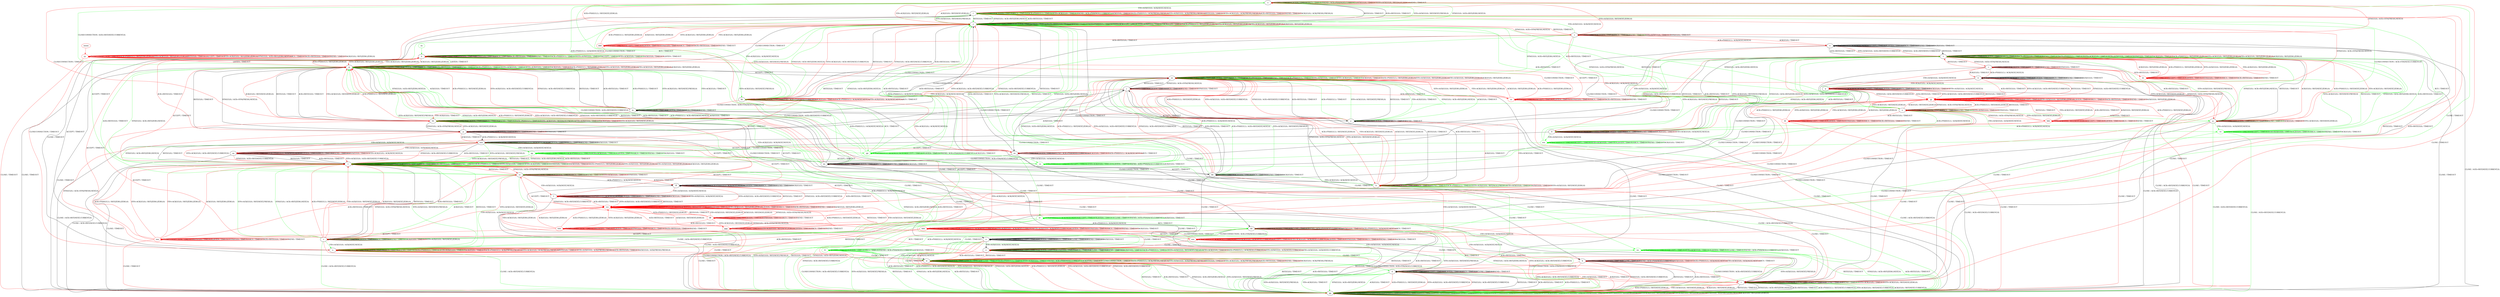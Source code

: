 digraph "" {
	graph ["Incoming time"=0.5777230262756348,
		"Outgoing time"=0.7764296531677246,
		Output="{'States': 65, 'Transitions': 982, 'Filename': '../results/tcp_rerun/TCP_FreeBSD_Server-TCP_Windows8_Server-2.dot'}",
		Reference="{'States': 56, 'Transitions': 716, 'Filename': '../subjects/tcp/TCP_FreeBSD_Server.dot'}",
		Solver=yices,
		Updated="{'States': 39, 'Transitions': 495, 'Filename': '../subjects/tcp/TCP_Windows8_Server.dot'}",
		"f-measure"=0.479876160990712,
		precision=0.5381944444444444,
		recall=0.4329608938547486
	];
	a -> a	[key=0,
		label="ACCEPT / TIMEOUT"];
	a -> a	[key=1,
		label="LISTEN / TIMEOUT"];
	a -> a	[key=2,
		label="RCV / TIMEOUT"];
	a -> a	[key=3,
		color=green,
		label="SEND / ACK+PSH(NEXT,CURRENT,1)"];
	a -> a	[key=4,
		color=green,
		label="ACK(V,V,0) / TIMEOUT"];
	a -> a	[key=5,
		color=red,
		label="SYN+ACK(V,V,0) / RST(NEXT,ZERO,0)"];
	a -> a	[key=6,
		color=red,
		label="SEND / TIMEOUT"];
	a -> i	[key=0,
		color=red,
		label="CLOSE / TIMEOUT"];
	a -> l	[key=0,
		color=green,
		label="FIN+ACK(V,V,0) / ACK(NEXT,NEXT,0)"];
	a -> s	[key=0,
		color=red,
		label="SYN(V,V,0) / ACK+SYN(FRESH,NEXT,0)"];
	a -> z	[key=0,
		label="RST(V,V,0) / TIMEOUT"];
	a -> z	[key=1,
		label="ACK+RST(V,V,0) / TIMEOUT"];
	a -> z	[key=2,
		color=green,
		label="SYN+ACK(V,V,0) / RST(NEXT,FRESH,0)"];
	a -> z	[key=3,
		color=green,
		label="SYN(V,V,0) / ACK+RST(ZERO,NEXT,0)"];
	a -> z	[key=4,
		color=red,
		label="ACK+PSH(V,V,1) / RST(NEXT,ZERO,0)"];
	a -> z	[key=5,
		color=red,
		label="FIN+ACK(V,V,0) / RST(NEXT,ZERO,0)"];
	a -> z	[key=6,
		color=red,
		label="ACK(V,V,0) / RST(NEXT,ZERO,0)"];
	a -> dd	[key=0,
		color=green,
		label="CLOSE / TIMEOUT"];
	a -> hh	[key=0,
		color=red,
		label="CLOSECONNECTION / TIMEOUT"];
	a -> jj	[key=0,
		color=green,
		label="CLOSECONNECTION / ACK+RST(NEXT,CURRENT,0)"];
	a -> kk	[key=0,
		color=green,
		label="ACK+PSH(V,V,1) / ACK(NEXT,NEXT,0)"];
	b -> b	[key=0,
		label="ACCEPT / TIMEOUT"];
	b -> b	[key=1,
		label="LISTEN / TIMEOUT"];
	b -> b	[key=2,
		label="RCV / TIMEOUT"];
	b -> b	[key=3,
		label="SEND / TIMEOUT"];
	b -> b	[key=4,
		color=green,
		label="ACK+PSH(V,V,1) / TIMEOUT"];
	b -> b	[key=5,
		color=green,
		label="SYN+ACK(V,V,0) / RST(NEXT,FRESH,0)"];
	b -> b	[key=6,
		color=green,
		label="FIN+ACK(V,V,0) / TIMEOUT"];
	b -> b	[key=7,
		color=green,
		label="ACK(V,V,0) / TIMEOUT"];
	b -> b	[key=8,
		color=red,
		label="SYN+ACK(V,V,0) / RST(NEXT,ZERO,0)"];
	b -> e	[key=0,
		color=green,
		label="CLOSE / TIMEOUT"];
	b -> i	[key=0,
		color=red,
		label="CLOSE / TIMEOUT"];
	b -> j	[key=0,
		label="SYN(V,V,0) / ACK+SYN(FRESH,NEXT,0)"];
	b -> hh	[key=0,
		label="CLOSECONNECTION / TIMEOUT"];
	b -> oo	[key=0,
		label="RST(V,V,0) / TIMEOUT"];
	b -> oo	[key=1,
		label="ACK+RST(V,V,0) / TIMEOUT"];
	b -> oo	[key=2,
		color=red,
		label="ACK+PSH(V,V,1) / RST(NEXT,ZERO,0)"];
	b -> oo	[key=3,
		color=red,
		label="FIN+ACK(V,V,0) / RST(NEXT,ZERO,0)"];
	b -> oo	[key=4,
		color=red,
		label="ACK(V,V,0) / RST(NEXT,ZERO,0)"];
	c -> c	[key=0,
		label="ACCEPT / TIMEOUT"];
	c -> c	[key=1,
		label="LISTEN / TIMEOUT"];
	c -> c	[key=2,
		label="RCV / TIMEOUT"];
	c -> c	[key=3,
		label="SEND / TIMEOUT"];
	c -> c	[key=4,
		color=red,
		label="SYN(V,V,0) / TIMEOUT"];
	c -> g	[key=0,
		color=red,
		label="SYN+ACK(V,V,0) / RST(NEXT,ZERO,0)"];
	c -> i	[key=0,
		label="CLOSE / TIMEOUT"];
	c -> q	[key=0,
		color=red,
		label="FIN+ACK(V,V,0) / ACK(NEXT,NEXT,0)"];
	c -> t	[key=0,
		color=red,
		label="RST(V,V,0) / TIMEOUT"];
	c -> cc	[key=0,
		label="CLOSECONNECTION / TIMEOUT"];
	c -> ii	[key=0,
		color=red,
		label="ACK+PSH(V,V,1) / ACK(NEXT,NEXT,0)"];
	c -> ii	[key=1,
		color=red,
		label="ACK(V,V,0) / TIMEOUT"];
	iii	[color=red];
	c -> iii	[key=0,
		color=red,
		label="ACK+RST(V,V,0) / TIMEOUT"];
	d -> d	[key=0,
		label="CLOSECONNECTION / TIMEOUT"];
	d -> d	[key=1,
		label="ACCEPT / TIMEOUT"];
	d -> d	[key=2,
		label="LISTEN / TIMEOUT"];
	d -> d	[key=3,
		label="RCV / TIMEOUT"];
	d -> d	[key=4,
		label="CLOSE / TIMEOUT"];
	d -> d	[key=5,
		label="SEND / TIMEOUT"];
	d -> i	[key=0,
		color=red,
		label="FIN+ACK(V,V,0) / TIMEOUT"];
	d -> i	[key=1,
		color=red,
		label="ACK(V,V,0) / TIMEOUT"];
	d -> gg	[key=0,
		label="RST(V,V,0) / TIMEOUT"];
	d -> gg	[key=1,
		label="ACK+RST(V,V,0) / TIMEOUT"];
	d -> gg	[key=2,
		color=green,
		label="ACK+PSH(V,V,1) / TIMEOUT"];
	d -> gg	[key=3,
		color=green,
		label="SYN+ACK(V,V,0) / RST(NEXT,FRESH,0)"];
	d -> gg	[key=4,
		color=green,
		label="FIN+ACK(V,V,0) / TIMEOUT"];
	d -> gg	[key=5,
		color=green,
		label="SYN(V,V,0) / ACK+RST(ZERO,NEXT,0)"];
	d -> gg	[key=6,
		color=green,
		label="ACK(V,V,0) / TIMEOUT"];
	d -> gg	[key=7,
		color=red,
		label="ACK+PSH(V,V,1) / RST(NEXT,ZERO,0)"];
	d -> gg	[key=8,
		color=red,
		label="SYN+ACK(V,V,0) / ACK+RST(NEXT,CURRENT,0)"];
	d -> gg	[key=9,
		color=red,
		label="SYN(V,V,0) / ACK+RST(NEXT,CURRENT,0)"];
	e -> e	[key=0,
		label="CLOSECONNECTION / TIMEOUT"];
	e -> e	[key=1,
		label="ACCEPT / TIMEOUT"];
	e -> e	[key=2,
		label="LISTEN / TIMEOUT"];
	e -> e	[key=3,
		label="SYN(V,V,0) / TIMEOUT"];
	e -> e	[key=4,
		label="RCV / TIMEOUT"];
	e -> e	[key=5,
		label="CLOSE / TIMEOUT"];
	e -> e	[key=6,
		label="SEND / TIMEOUT"];
	e -> e	[key=7,
		label="ACK(V,V,0) / TIMEOUT"];
	e -> e	[key=8,
		color=green,
		label="ACK+PSH(V,V,1) / TIMEOUT"];
	e -> e	[key=9,
		color=green,
		label="SYN+ACK(V,V,0) / RST(NEXT,FRESH,0)"];
	e -> e	[key=10,
		color=green,
		label="FIN+ACK(V,V,0) / TIMEOUT"];
	e -> e	[key=11,
		color=red,
		label="ACK+PSH(V,V,1) / ACK(NEXT,CURRENT,0)"];
	e -> e	[key=12,
		color=red,
		label="SYN+ACK(V,V,0) / ACK(NEXT,CURRENT,0)"];
	e -> e	[key=13,
		color=red,
		label="FIN+ACK(V,V,0) / ACK(NEXT,CURRENT,0)"];
	e -> w	[key=0,
		color=red,
		label="RST(V,V,0) / TIMEOUT"];
	e -> w	[key=1,
		color=red,
		label="ACK+RST(V,V,0) / TIMEOUT"];
	e -> gg	[key=0,
		color=green,
		label="RST(V,V,0) / TIMEOUT"];
	e -> gg	[key=1,
		color=green,
		label="ACK+RST(V,V,0) / TIMEOUT"];
	f -> f	[key=0,
		label="CLOSECONNECTION / TIMEOUT"];
	f -> f	[key=1,
		label="ACK+PSH(V,V,1) / ACK(NEXT,NEXT,0)"];
	f -> f	[key=2,
		label="LISTEN / TIMEOUT"];
	f -> f	[key=3,
		label="RCV / TIMEOUT"];
	f -> f	[key=4,
		label="SEND / TIMEOUT"];
	f -> f	[key=5,
		label="ACK(V,V,0) / TIMEOUT"];
	f -> f	[key=6,
		color=red,
		label="FIN+ACK(V,V,0) / ACK(NEXT,NEXT,0)"];
	f -> aa	[key=0,
		color=red,
		label="ACCEPT / TIMEOUT"];
	f -> gg	[key=0,
		label="CLOSE / ACK+RST(NEXT,CURRENT,0)"];
	ccc	[color=red];
	f -> ccc	[key=0,
		color=red,
		label="SYN+ACK(V,V,0) / ACK+RST(NEXT,CURRENT,0)"];
	f -> ccc	[key=1,
		color=red,
		label="RST(V,V,0) / TIMEOUT"];
	f -> ccc	[key=2,
		color=red,
		label="SYN(V,V,0) / ACK+RST(NEXT,CURRENT,0)"];
	f -> ccc	[key=3,
		color=red,
		label="ACK+RST(V,V,0) / TIMEOUT"];
	g -> c	[key=0,
		color=red,
		label="SYN(V,V,0) / ACK+SYN(FRESH,NEXT,0)"];
	g -> g	[key=0,
		label="ACCEPT / TIMEOUT"];
	g -> g	[key=1,
		label="LISTEN / TIMEOUT"];
	g -> g	[key=2,
		label="RCV / TIMEOUT"];
	g -> g	[key=3,
		label="SEND / TIMEOUT"];
	g -> g	[key=4,
		color=green,
		label="ACK(V,V,0) / TIMEOUT"];
	g -> g	[key=5,
		color=red,
		label="SYN+ACK(V,V,0) / RST(NEXT,ZERO,0)"];
	g -> i	[key=0,
		color=red,
		label="CLOSE / TIMEOUT"];
	g -> r	[key=0,
		label="CLOSECONNECTION / TIMEOUT"];
	g -> t	[key=0,
		label="RST(V,V,0) / TIMEOUT"];
	g -> t	[key=1,
		label="ACK+RST(V,V,0) / TIMEOUT"];
	g -> t	[key=2,
		color=green,
		label="SYN+ACK(V,V,0) / RST(NEXT,FRESH,0)"];
	g -> t	[key=3,
		color=green,
		label="SYN(V,V,0) / ACK+RST(ZERO,NEXT,0)"];
	g -> t	[key=4,
		color=red,
		label="ACK+PSH(V,V,1) / RST(NEXT,ZERO,0)"];
	g -> t	[key=5,
		color=red,
		label="FIN+ACK(V,V,0) / RST(NEXT,ZERO,0)"];
	g -> t	[key=6,
		color=red,
		label="ACK(V,V,0) / RST(NEXT,ZERO,0)"];
	g -> gg	[key=0,
		color=green,
		label="CLOSE / ACK+RST(NEXT,CURRENT,0)"];
	g -> ll	[key=0,
		color=green,
		label="ACK+PSH(V,V,1) / ACK(NEXT,NEXT,0)"];
	vv	[color=green];
	g -> vv	[key=0,
		color=green,
		label="FIN+ACK(V,V,0) / ACK(NEXT,NEXT,0)"];
	h -> h	[key=0,
		label="CLOSECONNECTION / TIMEOUT"];
	h -> h	[key=1,
		label="RST(V,V,0) / TIMEOUT"];
	h -> h	[key=2,
		label="SYN(V,V,0) / TIMEOUT"];
	h -> h	[key=3,
		label="RCV / TIMEOUT"];
	h -> h	[key=4,
		label="ACK+RST(V,V,0) / TIMEOUT"];
	h -> h	[key=5,
		label="SEND / TIMEOUT"];
	h -> h	[key=6,
		color=green,
		label="ACK+PSH(V,V,1) / TIMEOUT"];
	h -> h	[key=7,
		color=green,
		label="SYN+ACK(V,V,0) / TIMEOUT"];
	h -> h	[key=8,
		color=green,
		label="ACCEPT / TIMEOUT"];
	h -> h	[key=9,
		color=green,
		label="FIN+ACK(V,V,0) / TIMEOUT"];
	h -> h	[key=10,
		color=green,
		label="ACK(V,V,0) / TIMEOUT"];
	h -> h	[key=11,
		color=red,
		label="LISTEN / TIMEOUT"];
	h -> gg	[key=0,
		label="CLOSE / TIMEOUT"];
	h -> jj	[key=0,
		color=green,
		label="LISTEN / TIMEOUT"];
	h -> jj	[key=1,
		color=red,
		label="ACK+PSH(V,V,1) / RST(ZERO,ZERO,0)"];
	h -> jj	[key=2,
		color=red,
		label="SYN+ACK(V,V,0) / RST(ZERO,ZERO,0)"];
	h -> jj	[key=3,
		color=red,
		label="FIN+ACK(V,V,0) / RST(ZERO,ZERO,0)"];
	h -> jj	[key=4,
		color=red,
		label="ACK(V,V,0) / RST(ZERO,ZERO,0)"];
	zz	[color=red];
	h -> zz	[key=0,
		color=red,
		label="ACCEPT / TIMEOUT"];
	i -> i	[key=0,
		label="CLOSECONNECTION / TIMEOUT"];
	i -> i	[key=1,
		label="ACCEPT / TIMEOUT"];
	i -> i	[key=2,
		label="LISTEN / TIMEOUT"];
	i -> i	[key=3,
		label="RCV / TIMEOUT"];
	i -> i	[key=4,
		label="CLOSE / TIMEOUT"];
	i -> i	[key=5,
		label="SEND / TIMEOUT"];
	i -> i	[key=6,
		color=green,
		label="SYN+ACK(V,V,0) / TIMEOUT"];
	i -> i	[key=7,
		color=red,
		label="SYN+ACK(V,V,0) / RST(NEXT,ZERO,0)"];
	i -> gg	[key=0,
		label="RST(V,V,0) / TIMEOUT"];
	i -> gg	[key=1,
		label="SYN(V,V,0) / ACK+RST(ZERO,NEXT,0)"];
	i -> gg	[key=2,
		label="ACK+RST(V,V,0) / TIMEOUT"];
	i -> gg	[key=3,
		color=green,
		label="ACK+PSH(V,V,1) / RST(NEXT,CURRENT,0)"];
	i -> gg	[key=4,
		color=green,
		label="FIN+ACK(V,V,0) / RST(NEXT,CURRENT,0)"];
	i -> gg	[key=5,
		color=green,
		label="ACK(V,V,0) / RST(NEXT,CURRENT,0)"];
	i -> gg	[key=6,
		color=red,
		label="ACK+PSH(V,V,1) / RST(NEXT,ZERO,0)"];
	i -> gg	[key=7,
		color=red,
		label="FIN+ACK(V,V,0) / RST(NEXT,ZERO,0)"];
	i -> gg	[key=8,
		color=red,
		label="ACK(V,V,0) / RST(NEXT,ZERO,0)"];
	j -> b	[key=0,
		color=red,
		label="SYN+ACK(V,V,0) / RST(NEXT,ZERO,0)"];
	j -> i	[key=0,
		label="CLOSE / TIMEOUT"];
	j -> j	[key=0,
		label="ACCEPT / TIMEOUT"];
	j -> j	[key=1,
		label="LISTEN / TIMEOUT"];
	j -> j	[key=2,
		label="RCV / TIMEOUT"];
	j -> j	[key=3,
		label="SEND / TIMEOUT"];
	j -> j	[key=4,
		color=red,
		label="SYN(V,V,0) / TIMEOUT"];
	j -> p	[key=0,
		label="CLOSECONNECTION / TIMEOUT"];
	j -> ee	[key=0,
		label="ACK(V,V,0) / TIMEOUT"];
	j -> ee	[key=1,
		color=red,
		label="ACK+PSH(V,V,1) / ACK(NEXT,NEXT,0)"];
	j -> kk	[key=0,
		color=red,
		label="FIN+ACK(V,V,0) / ACK(NEXT,NEXT,0)"];
	j -> oo	[key=0,
		label="RST(V,V,0) / TIMEOUT"];
	j -> zz	[key=0,
		color=red,
		label="ACK+RST(V,V,0) / TIMEOUT"];
	k -> d	[key=0,
		color=red,
		label="CLOSECONNECTION / ACK+FIN(NEXT,CURRENT,0)"];
	k -> k	[key=0,
		label="ACCEPT / TIMEOUT"];
	k -> k	[key=1,
		label="LISTEN / TIMEOUT"];
	k -> k	[key=2,
		label="CLOSE / TIMEOUT"];
	k -> k	[key=3,
		label="SEND / ACK+PSH(NEXT,CURRENT,1)"];
	k -> k	[key=4,
		label="ACK(V,V,0) / TIMEOUT"];
	k -> k	[key=5,
		color=red,
		label="ACK+PSH(V,V,1) / ACK(NEXT,NEXT,0)"];
	k -> k	[key=6,
		color=red,
		label="FIN+ACK(V,V,0) / ACK(NEXT,NEXT,0)"];
	k -> k	[key=7,
		color=red,
		label="RCV / TIMEOUT"];
	k -> gg	[key=0,
		label="RST(V,V,0) / TIMEOUT"];
	k -> gg	[key=1,
		label="ACK+RST(V,V,0) / TIMEOUT"];
	k -> gg	[key=2,
		color=red,
		label="SYN+ACK(V,V,0) / ACK+RST(NEXT,CURRENT,0)"];
	k -> gg	[key=3,
		color=red,
		label="SYN(V,V,0) / ACK+RST(NEXT,CURRENT,0)"];
	l -> j	[key=0,
		color=red,
		label="SYN(V,V,0) / ACK+SYN(FRESH,NEXT,0)"];
	l -> l	[key=0,
		label="ACCEPT / TIMEOUT"];
	l -> l	[key=1,
		label="LISTEN / TIMEOUT"];
	l -> l	[key=2,
		label="RCV / TIMEOUT"];
	l -> l	[key=3,
		color=green,
		label="ACK+PSH(V,V,1) / TIMEOUT"];
	l -> l	[key=4,
		color=green,
		label="FIN+ACK(V,V,0) / TIMEOUT"];
	l -> l	[key=5,
		color=green,
		label="SEND / ACK+PSH(NEXT,CURRENT,1)"];
	l -> l	[key=6,
		color=green,
		label="ACK(V,V,0) / TIMEOUT"];
	l -> l	[key=7,
		color=red,
		label="ACK+PSH(V,V,1) / ACK(FRESH,FRESH,0)"];
	l -> l	[key=8,
		color=red,
		label="SYN+ACK(V,V,0) / ACK(FRESH,FRESH,0)"];
	l -> l	[key=9,
		color=red,
		label="RST(V,V,0) / TIMEOUT"];
	l -> l	[key=10,
		color=red,
		label="FIN+ACK(V,V,0) / ACK(FRESH,FRESH,0)"];
	l -> l	[key=11,
		color=red,
		label="ACK+RST(V,V,0) / TIMEOUT"];
	l -> l	[key=12,
		color=red,
		label="SEND / TIMEOUT"];
	l -> l	[key=13,
		color=red,
		label="ACK(V,V,0) / ACK(FRESH,FRESH,0)"];
	l -> m	[key=0,
		color=green,
		label="CLOSECONNECTION / ACK+FIN(NEXT,CURRENT,0)"];
	l -> u	[key=0,
		color=red,
		label="CLOSECONNECTION / TIMEOUT"];
	l -> w	[key=0,
		label="CLOSE / TIMEOUT"];
	l -> z	[key=0,
		color=green,
		label="SYN+ACK(V,V,0) / RST(NEXT,FRESH,0)"];
	l -> z	[key=1,
		color=green,
		label="RST(V,V,0) / TIMEOUT"];
	l -> z	[key=2,
		color=green,
		label="SYN(V,V,0) / ACK+RST(ZERO,NEXT,0)"];
	l -> z	[key=3,
		color=green,
		label="ACK+RST(V,V,0) / TIMEOUT"];
	m -> d	[key=0,
		label="CLOSE / TIMEOUT"];
	m -> m	[key=0,
		label="CLOSECONNECTION / TIMEOUT"];
	m -> m	[key=1,
		label="LISTEN / TIMEOUT"];
	m -> m	[key=2,
		label="RCV / TIMEOUT"];
	m -> m	[key=3,
		label="SEND / TIMEOUT"];
	m -> y	[key=0,
		label="ACCEPT / TIMEOUT"];
	m -> hh	[key=0,
		color=red,
		label="FIN+ACK(V,V,0) / TIMEOUT"];
	m -> hh	[key=1,
		color=red,
		label="ACK(V,V,0) / TIMEOUT"];
	m -> jj	[key=0,
		label="RST(V,V,0) / TIMEOUT"];
	m -> jj	[key=1,
		label="ACK+RST(V,V,0) / TIMEOUT"];
	m -> jj	[key=2,
		color=green,
		label="ACK+PSH(V,V,1) / TIMEOUT"];
	m -> jj	[key=3,
		color=green,
		label="SYN+ACK(V,V,0) / RST(NEXT,FRESH,0)"];
	m -> jj	[key=4,
		color=green,
		label="FIN+ACK(V,V,0) / TIMEOUT"];
	m -> jj	[key=5,
		color=green,
		label="SYN(V,V,0) / ACK+RST(ZERO,NEXT,0)"];
	m -> jj	[key=6,
		color=green,
		label="ACK(V,V,0) / TIMEOUT"];
	m -> jj	[key=7,
		color=red,
		label="ACK+PSH(V,V,1) / RST(NEXT,ZERO,0)"];
	m -> jj	[key=8,
		color=red,
		label="SYN+ACK(V,V,0) / ACK+RST(NEXT,CURRENT,0)"];
	m -> jj	[key=9,
		color=red,
		label="SYN(V,V,0) / ACK+RST(NEXT,CURRENT,0)"];
	n -> n	[key=0,
		label="ACK+PSH(V,V,1) / ACK(NEXT,NEXT,0)"];
	n -> n	[key=1,
		label="ACCEPT / TIMEOUT"];
	n -> n	[key=2,
		label="LISTEN / TIMEOUT"];
	n -> n	[key=3,
		label="RCV / TIMEOUT"];
	n -> n	[key=4,
		label="SEND / TIMEOUT"];
	n -> n	[key=5,
		label="ACK(V,V,0) / TIMEOUT"];
	n -> t	[key=0,
		label="RST(V,V,0) / TIMEOUT"];
	n -> t	[key=1,
		label="ACK+RST(V,V,0) / TIMEOUT"];
	n -> t	[key=2,
		color=red,
		label="SYN+ACK(V,V,0) / ACK+RST(NEXT,CURRENT,0)"];
	n -> t	[key=3,
		color=red,
		label="SYN(V,V,0) / ACK+RST(NEXT,CURRENT,0)"];
	n -> gg	[key=0,
		label="CLOSE / ACK+RST(NEXT,CURRENT,0)"];
	n -> ll	[key=0,
		color=red,
		label="FIN+ACK(V,V,0) / ACK(NEXT,NEXT,0)"];
	n -> mm	[key=0,
		label="CLOSECONNECTION / TIMEOUT"];
	o -> e	[key=0,
		label="FIN+ACK(V,V,0) / ACK(NEXT,NEXT,0)"];
	o -> o	[key=0,
		label="CLOSECONNECTION / TIMEOUT"];
	o -> o	[key=1,
		label="ACCEPT / TIMEOUT"];
	o -> o	[key=2,
		label="LISTEN / TIMEOUT"];
	o -> o	[key=3,
		label="RCV / TIMEOUT"];
	o -> o	[key=4,
		label="CLOSE / TIMEOUT"];
	o -> o	[key=5,
		label="SEND / TIMEOUT"];
	o -> o	[key=6,
		label="ACK(V,V,0) / TIMEOUT"];
	o -> gg	[key=0,
		label="RST(V,V,0) / TIMEOUT"];
	o -> gg	[key=1,
		label="ACK+RST(V,V,0) / TIMEOUT"];
	o -> gg	[key=2,
		color=green,
		label="ACK+PSH(V,V,1) / ACK+RST(NEXT,NEXT,0)"];
	o -> gg	[key=3,
		color=green,
		label="SYN+ACK(V,V,0) / RST(NEXT,FRESH,0)"];
	o -> gg	[key=4,
		color=green,
		label="SYN(V,V,0) / ACK+RST(ZERO,NEXT,0)"];
	o -> gg	[key=5,
		color=red,
		label="ACK+PSH(V,V,1) / RST(NEXT,ZERO,0)"];
	o -> gg	[key=6,
		color=red,
		label="SYN+ACK(V,V,0) / ACK+RST(NEXT,CURRENT,0)"];
	o -> gg	[key=7,
		color=red,
		label="SYN(V,V,0) / ACK+RST(NEXT,CURRENT,0)"];
	p -> h	[key=0,
		color=red,
		label="ACK+RST(V,V,0) / TIMEOUT"];
	p -> i	[key=0,
		label="CLOSE / TIMEOUT"];
	p -> j	[key=0,
		label="ACCEPT / TIMEOUT"];
	p -> p	[key=0,
		label="CLOSECONNECTION / TIMEOUT"];
	p -> p	[key=1,
		label="LISTEN / TIMEOUT"];
	p -> p	[key=2,
		label="RCV / TIMEOUT"];
	p -> p	[key=3,
		label="SEND / TIMEOUT"];
	p -> p	[key=4,
		color=red,
		label="SYN(V,V,0) / TIMEOUT"];
	p -> aa	[key=0,
		color=red,
		label="FIN+ACK(V,V,0) / ACK(NEXT,NEXT,0)"];
	p -> hh	[key=0,
		color=red,
		label="SYN+ACK(V,V,0) / RST(NEXT,ZERO,0)"];
	p -> jj	[key=0,
		label="RST(V,V,0) / TIMEOUT"];
	p -> mm	[key=0,
		label="ACK+PSH(V,V,1) / ACK(NEXT,NEXT,0)"];
	p -> mm	[key=1,
		color=red,
		label="ACK(V,V,0) / TIMEOUT"];
	q -> f	[key=0,
		label="CLOSECONNECTION / TIMEOUT"];
	q -> q	[key=0,
		label="ACK+PSH(V,V,1) / ACK(NEXT,NEXT,0)"];
	q -> q	[key=1,
		label="ACCEPT / TIMEOUT"];
	q -> q	[key=2,
		label="LISTEN / TIMEOUT"];
	q -> q	[key=3,
		label="RCV / TIMEOUT"];
	q -> q	[key=4,
		label="SEND / TIMEOUT"];
	q -> q	[key=5,
		label="ACK(V,V,0) / TIMEOUT"];
	q -> q	[key=6,
		color=red,
		label="FIN+ACK(V,V,0) / ACK(NEXT,NEXT,0)"];
	q -> gg	[key=0,
		label="CLOSE / ACK+RST(NEXT,CURRENT,0)"];
	jjj	[color=red];
	q -> jjj	[key=0,
		color=red,
		label="SYN+ACK(V,V,0) / ACK+RST(NEXT,CURRENT,0)"];
	q -> jjj	[key=1,
		color=red,
		label="RST(V,V,0) / TIMEOUT"];
	q -> jjj	[key=2,
		color=red,
		label="SYN(V,V,0) / ACK+RST(NEXT,CURRENT,0)"];
	q -> jjj	[key=3,
		color=red,
		label="ACK+RST(V,V,0) / TIMEOUT"];
	r -> i	[key=0,
		color=red,
		label="CLOSE / TIMEOUT"];
	r -> r	[key=0,
		label="CLOSECONNECTION / TIMEOUT"];
	r -> r	[key=1,
		label="LISTEN / TIMEOUT"];
	r -> r	[key=2,
		label="RCV / TIMEOUT"];
	r -> r	[key=3,
		label="SEND / TIMEOUT"];
	r -> r	[key=4,
		color=green,
		label="ACK(V,V,0) / TIMEOUT"];
	r -> r	[key=5,
		color=red,
		label="SYN+ACK(V,V,0) / RST(NEXT,ZERO,0)"];
	r -> u	[key=0,
		color=green,
		label="FIN+ACK(V,V,0) / ACK(NEXT,NEXT,0)"];
	r -> v	[key=0,
		label="RST(V,V,0) / TIMEOUT"];
	r -> v	[key=1,
		label="ACK+RST(V,V,0) / TIMEOUT"];
	r -> v	[key=2,
		color=green,
		label="SYN+ACK(V,V,0) / RST(NEXT,FRESH,0)"];
	r -> v	[key=3,
		color=green,
		label="SYN(V,V,0) / ACK+RST(ZERO,NEXT,0)"];
	r -> v	[key=4,
		color=red,
		label="ACK+PSH(V,V,1) / RST(NEXT,ZERO,0)"];
	r -> v	[key=5,
		color=red,
		label="FIN+ACK(V,V,0) / RST(NEXT,ZERO,0)"];
	r -> v	[key=6,
		color=red,
		label="ACK(V,V,0) / RST(NEXT,ZERO,0)"];
	r -> cc	[key=0,
		color=red,
		label="SYN(V,V,0) / ACK+SYN(FRESH,NEXT,0)"];
	r -> gg	[key=0,
		color=green,
		label="CLOSE / ACK+RST(NEXT,CURRENT,0)"];
	r -> hh	[key=0,
		color=red,
		label="ACCEPT / TIMEOUT"];
	r -> kk	[key=0,
		color=green,
		label="ACCEPT / TIMEOUT"];
	r -> mm	[key=0,
		color=green,
		label="ACK+PSH(V,V,1) / ACK(NEXT,NEXT,0)"];
	s -> a	[key=0,
		color=red,
		label="SYN+ACK(V,V,0) / RST(NEXT,ZERO,0)"];
	s -> i	[key=0,
		label="CLOSE / TIMEOUT"];
	s -> l	[key=0,
		color=green,
		label="FIN+ACK(V,V,0) / ACK(NEXT,NEXT,0)"];
	s -> n	[key=0,
		color=red,
		label="ACK+PSH(V,V,1) / ACK(NEXT,NEXT,0)"];
	s -> n	[key=1,
		color=red,
		label="ACK(V,V,0) / TIMEOUT"];
	s -> p	[key=0,
		label="CLOSECONNECTION / TIMEOUT"];
	s -> s	[key=0,
		label="ACCEPT / TIMEOUT"];
	s -> s	[key=1,
		label="LISTEN / TIMEOUT"];
	s -> s	[key=2,
		label="RCV / TIMEOUT"];
	s -> s	[key=3,
		label="SEND / TIMEOUT"];
	s -> s	[key=4,
		color=green,
		label="SYN+ACK(V,V,0) / TIMEOUT"];
	s -> s	[key=5,
		color=red,
		label="SYN(V,V,0) / TIMEOUT"];
	s -> z	[key=0,
		color=red,
		label="RST(V,V,0) / TIMEOUT"];
	s -> ll	[key=0,
		color=red,
		label="FIN+ACK(V,V,0) / ACK(NEXT,NEXT,0)"];
	s -> oo	[key=0,
		color=green,
		label="SYN(V,V,0) / ACK+RST(ZERO,NEXT,0)"];
	s -> oo	[key=1,
		color=green,
		label="ACK+RST(V,V,0) / TIMEOUT"];
	pp	[color=green];
	s -> pp	[key=0,
		color=green,
		label="ACK+PSH(V,V,1) / ACK(NEXT,NEXT,0)"];
	ddd	[color=red];
	s -> ddd	[key=0,
		color=red,
		label="ACK+RST(V,V,0) / TIMEOUT"];
	t -> c	[key=0,
		color=red,
		label="SYN(V,V,0) / ACK+SYN(FRESH,NEXT,0)"];
	t -> t	[key=0,
		label="RST(V,V,0) / TIMEOUT"];
	t -> t	[key=1,
		label="ACCEPT / TIMEOUT"];
	t -> t	[key=2,
		label="LISTEN / TIMEOUT"];
	t -> t	[key=3,
		label="RCV / TIMEOUT"];
	t -> t	[key=4,
		label="ACK+RST(V,V,0) / TIMEOUT"];
	t -> t	[key=5,
		label="SEND / TIMEOUT"];
	t -> t	[key=6,
		color=green,
		label="ACK+PSH(V,V,1) / TIMEOUT"];
	t -> t	[key=7,
		color=green,
		label="SYN+ACK(V,V,0) / TIMEOUT"];
	t -> t	[key=8,
		color=green,
		label="FIN+ACK(V,V,0) / TIMEOUT"];
	t -> t	[key=9,
		color=green,
		label="SYN(V,V,0) / TIMEOUT"];
	t -> t	[key=10,
		color=green,
		label="ACK(V,V,0) / TIMEOUT"];
	t -> t	[key=11,
		color=red,
		label="ACK+PSH(V,V,1) / RST(ZERO,ZERO,0)"];
	t -> t	[key=12,
		color=red,
		label="SYN+ACK(V,V,0) / RST(ZERO,ZERO,0)"];
	t -> t	[key=13,
		color=red,
		label="FIN+ACK(V,V,0) / RST(ZERO,ZERO,0)"];
	t -> t	[key=14,
		color=red,
		label="ACK(V,V,0) / RST(ZERO,ZERO,0)"];
	t -> v	[key=0,
		label="CLOSECONNECTION / TIMEOUT"];
	t -> gg	[key=0,
		label="CLOSE / TIMEOUT"];
	u -> l	[key=0,
		label="ACCEPT / TIMEOUT"];
	u -> p	[key=0,
		color=red,
		label="SYN(V,V,0) / ACK+SYN(FRESH,NEXT,0)"];
	u -> u	[key=0,
		label="CLOSECONNECTION / TIMEOUT"];
	u -> u	[key=1,
		label="LISTEN / TIMEOUT"];
	u -> u	[key=2,
		label="RCV / TIMEOUT"];
	u -> u	[key=3,
		label="SEND / TIMEOUT"];
	u -> u	[key=4,
		color=green,
		label="ACK+PSH(V,V,1) / TIMEOUT"];
	u -> u	[key=5,
		color=green,
		label="FIN+ACK(V,V,0) / TIMEOUT"];
	u -> u	[key=6,
		color=green,
		label="ACK(V,V,0) / TIMEOUT"];
	u -> u	[key=7,
		color=red,
		label="ACK+PSH(V,V,1) / ACK(FRESH,FRESH,0)"];
	u -> u	[key=8,
		color=red,
		label="SYN+ACK(V,V,0) / ACK(FRESH,FRESH,0)"];
	u -> u	[key=9,
		color=red,
		label="RST(V,V,0) / TIMEOUT"];
	u -> u	[key=10,
		color=red,
		label="FIN+ACK(V,V,0) / ACK(FRESH,FRESH,0)"];
	u -> u	[key=11,
		color=red,
		label="ACK+RST(V,V,0) / TIMEOUT"];
	u -> u	[key=12,
		color=red,
		label="ACK(V,V,0) / ACK(FRESH,FRESH,0)"];
	u -> v	[key=0,
		color=green,
		label="SYN+ACK(V,V,0) / RST(NEXT,FRESH,0)"];
	u -> v	[key=1,
		color=green,
		label="RST(V,V,0) / TIMEOUT"];
	u -> v	[key=2,
		color=green,
		label="SYN(V,V,0) / ACK+RST(ZERO,NEXT,0)"];
	u -> v	[key=3,
		color=green,
		label="ACK+RST(V,V,0) / TIMEOUT"];
	u -> w	[key=0,
		color=red,
		label="CLOSE / TIMEOUT"];
	u -> gg	[key=0,
		color=green,
		label="CLOSE / ACK+RST(NEXT,CURRENT,0)"];
	v -> v	[key=0,
		label="CLOSECONNECTION / TIMEOUT"];
	v -> v	[key=1,
		label="RST(V,V,0) / TIMEOUT"];
	v -> v	[key=2,
		label="LISTEN / TIMEOUT"];
	v -> v	[key=3,
		label="RCV / TIMEOUT"];
	v -> v	[key=4,
		label="ACK+RST(V,V,0) / TIMEOUT"];
	v -> v	[key=5,
		label="SEND / TIMEOUT"];
	v -> v	[key=6,
		color=green,
		label="ACK+PSH(V,V,1) / TIMEOUT"];
	v -> v	[key=7,
		color=green,
		label="SYN+ACK(V,V,0) / TIMEOUT"];
	v -> v	[key=8,
		color=green,
		label="FIN+ACK(V,V,0) / TIMEOUT"];
	v -> v	[key=9,
		color=green,
		label="SYN(V,V,0) / TIMEOUT"];
	v -> v	[key=10,
		color=green,
		label="ACK(V,V,0) / TIMEOUT"];
	v -> v	[key=11,
		color=red,
		label="ACK+PSH(V,V,1) / RST(ZERO,ZERO,0)"];
	v -> v	[key=12,
		color=red,
		label="SYN+ACK(V,V,0) / RST(ZERO,ZERO,0)"];
	v -> v	[key=13,
		color=red,
		label="FIN+ACK(V,V,0) / RST(ZERO,ZERO,0)"];
	v -> v	[key=14,
		color=red,
		label="ACK(V,V,0) / RST(ZERO,ZERO,0)"];
	v -> z	[key=0,
		color=green,
		label="ACCEPT / TIMEOUT"];
	v -> cc	[key=0,
		color=red,
		label="SYN(V,V,0) / ACK+SYN(FRESH,NEXT,0)"];
	v -> gg	[key=0,
		label="CLOSE / TIMEOUT"];
	v -> jj	[key=0,
		color=red,
		label="ACCEPT / TIMEOUT"];
	w -> d	[key=0,
		color=green,
		label="CLOSECONNECTION / ACK+FIN(NEXT,CURRENT,0)"];
	w -> w	[key=0,
		label="ACCEPT / TIMEOUT"];
	w -> w	[key=1,
		label="LISTEN / TIMEOUT"];
	w -> w	[key=2,
		label="RCV / TIMEOUT"];
	w -> w	[key=3,
		label="CLOSE / TIMEOUT"];
	w -> w	[key=4,
		color=green,
		label="ACK+PSH(V,V,1) / TIMEOUT"];
	w -> w	[key=5,
		color=green,
		label="FIN+ACK(V,V,0) / TIMEOUT"];
	w -> w	[key=6,
		color=green,
		label="SEND / ACK+PSH(NEXT,CURRENT,1)"];
	w -> w	[key=7,
		color=green,
		label="ACK(V,V,0) / TIMEOUT"];
	w -> w	[key=8,
		color=red,
		label="CLOSECONNECTION / TIMEOUT"];
	w -> w	[key=9,
		color=red,
		label="ACK+PSH(V,V,1) / ACK(FRESH,FRESH,0)"];
	w -> w	[key=10,
		color=red,
		label="SYN+ACK(V,V,0) / ACK(FRESH,FRESH,0)"];
	w -> w	[key=11,
		color=red,
		label="RST(V,V,0) / TIMEOUT"];
	w -> w	[key=12,
		color=red,
		label="FIN+ACK(V,V,0) / ACK(FRESH,FRESH,0)"];
	w -> w	[key=13,
		color=red,
		label="ACK+RST(V,V,0) / TIMEOUT"];
	w -> w	[key=14,
		color=red,
		label="SEND / TIMEOUT"];
	w -> w	[key=15,
		color=red,
		label="ACK(V,V,0) / ACK(FRESH,FRESH,0)"];
	w -> gg	[key=0,
		label="SYN(V,V,0) / ACK+RST(ZERO,NEXT,0)"];
	w -> gg	[key=1,
		color=green,
		label="SYN+ACK(V,V,0) / RST(NEXT,FRESH,0)"];
	w -> gg	[key=2,
		color=green,
		label="RST(V,V,0) / TIMEOUT"];
	w -> gg	[key=3,
		color=green,
		label="ACK+RST(V,V,0) / TIMEOUT"];
	x -> g	[key=0,
		color=green,
		label="ACK(V,V,0) / TIMEOUT"];
	x -> i	[key=0,
		label="CLOSE / TIMEOUT"];
	x -> x	[key=0,
		label="ACCEPT / TIMEOUT"];
	x -> x	[key=1,
		label="LISTEN / TIMEOUT"];
	x -> x	[key=2,
		label="RCV / TIMEOUT"];
	x -> x	[key=3,
		label="SEND / TIMEOUT"];
	x -> x	[key=4,
		color=green,
		label="SYN+ACK(V,V,0) / TIMEOUT"];
	x -> x	[key=5,
		color=red,
		label="SYN(V,V,0) / TIMEOUT"];
	x -> z	[key=0,
		color=green,
		label="RST(V,V,0) / TIMEOUT"];
	x -> z	[key=1,
		color=green,
		label="SYN(V,V,0) / ACK+RST(ZERO,NEXT,0)"];
	x -> z	[key=2,
		color=green,
		label="ACK+RST(V,V,0) / TIMEOUT"];
	x -> cc	[key=0,
		color=green,
		label="CLOSECONNECTION / TIMEOUT"];
	x -> ll	[key=0,
		color=green,
		label="ACK+PSH(V,V,1) / ACK(NEXT,NEXT,0)"];
	x -> vv	[key=0,
		color=green,
		label="FIN+ACK(V,V,0) / ACK(NEXT,NEXT,0)"];
	fff	[color=red];
	x -> fff	[key=0,
		color=red,
		label="CLOSECONNECTION / TIMEOUT"];
	x -> jjj	[key=0,
		color=red,
		label="ACK+PSH(V,V,1) / RST(NEXT,ZERO,0)"];
	x -> jjj	[key=1,
		color=red,
		label="RST(V,V,0) / TIMEOUT"];
	x -> jjj	[key=2,
		color=red,
		label="FIN+ACK(V,V,0) / RST(NEXT,ZERO,0)"];
	x -> jjj	[key=3,
		color=red,
		label="ACK(V,V,0) / RST(NEXT,ZERO,0)"];
	kkk	[color=red];
	x -> kkk	[key=0,
		color=red,
		label="SYN+ACK(V,V,0) / RST(NEXT,ZERO,0)"];
	lll	[color=red];
	x -> lll	[key=0,
		color=red,
		label="ACK+RST(V,V,0) / TIMEOUT"];
	y -> b	[key=0,
		color=red,
		label="FIN+ACK(V,V,0) / TIMEOUT"];
	y -> b	[key=1,
		color=red,
		label="ACK(V,V,0) / TIMEOUT"];
	y -> d	[key=0,
		label="CLOSE / TIMEOUT"];
	y -> m	[key=0,
		label="CLOSECONNECTION / TIMEOUT"];
	y -> y	[key=0,
		label="ACCEPT / TIMEOUT"];
	y -> y	[key=1,
		label="LISTEN / TIMEOUT"];
	y -> y	[key=2,
		label="RCV / TIMEOUT"];
	y -> y	[key=3,
		label="SEND / TIMEOUT"];
	y -> oo	[key=0,
		label="RST(V,V,0) / TIMEOUT"];
	y -> oo	[key=1,
		label="ACK+RST(V,V,0) / TIMEOUT"];
	y -> oo	[key=2,
		color=green,
		label="ACK+PSH(V,V,1) / TIMEOUT"];
	y -> oo	[key=3,
		color=green,
		label="SYN+ACK(V,V,0) / RST(NEXT,FRESH,0)"];
	y -> oo	[key=4,
		color=green,
		label="FIN+ACK(V,V,0) / TIMEOUT"];
	y -> oo	[key=5,
		color=green,
		label="SYN(V,V,0) / ACK+RST(ZERO,NEXT,0)"];
	y -> oo	[key=6,
		color=green,
		label="ACK(V,V,0) / TIMEOUT"];
	y -> oo	[key=7,
		color=red,
		label="ACK+PSH(V,V,1) / RST(NEXT,ZERO,0)"];
	y -> oo	[key=8,
		color=red,
		label="SYN+ACK(V,V,0) / ACK+RST(NEXT,CURRENT,0)"];
	y -> oo	[key=9,
		color=red,
		label="SYN(V,V,0) / ACK+RST(NEXT,CURRENT,0)"];
	z -> s	[key=0,
		color=red,
		label="SYN(V,V,0) / ACK+SYN(FRESH,NEXT,0)"];
	z -> x	[key=0,
		color=green,
		label="SYN(V,V,0) / ACK+SYN(FRESH,NEXT,0)"];
	z -> z	[key=0,
		label="RST(V,V,0) / TIMEOUT"];
	z -> z	[key=1,
		label="ACCEPT / TIMEOUT"];
	z -> z	[key=2,
		label="LISTEN / TIMEOUT"];
	z -> z	[key=3,
		label="RCV / TIMEOUT"];
	z -> z	[key=4,
		label="ACK+RST(V,V,0) / TIMEOUT"];
	z -> z	[key=5,
		label="SEND / TIMEOUT"];
	z -> z	[key=6,
		color=green,
		label="ACK+PSH(V,V,1) / TIMEOUT"];
	z -> z	[key=7,
		color=green,
		label="SYN+ACK(V,V,0) / TIMEOUT"];
	z -> z	[key=8,
		color=green,
		label="FIN+ACK(V,V,0) / TIMEOUT"];
	z -> z	[key=9,
		color=green,
		label="ACK(V,V,0) / TIMEOUT"];
	z -> z	[key=10,
		color=red,
		label="ACK+PSH(V,V,1) / RST(ZERO,ZERO,0)"];
	z -> z	[key=11,
		color=red,
		label="SYN+ACK(V,V,0) / RST(ZERO,ZERO,0)"];
	z -> z	[key=12,
		color=red,
		label="FIN+ACK(V,V,0) / RST(ZERO,ZERO,0)"];
	z -> z	[key=13,
		color=red,
		label="ACK(V,V,0) / RST(ZERO,ZERO,0)"];
	z -> gg	[key=0,
		label="CLOSE / TIMEOUT"];
	z -> jj	[key=0,
		label="CLOSECONNECTION / TIMEOUT"];
	aa -> v	[key=0,
		label="RST(V,V,0) / TIMEOUT"];
	aa -> v	[key=1,
		label="ACK+RST(V,V,0) / TIMEOUT"];
	aa -> v	[key=2,
		color=red,
		label="SYN+ACK(V,V,0) / ACK+RST(NEXT,CURRENT,0)"];
	aa -> v	[key=3,
		color=red,
		label="SYN(V,V,0) / ACK+RST(NEXT,CURRENT,0)"];
	aa -> aa	[key=0,
		label="CLOSECONNECTION / TIMEOUT"];
	aa -> aa	[key=1,
		label="ACK+PSH(V,V,1) / ACK(NEXT,NEXT,0)"];
	aa -> aa	[key=2,
		label="LISTEN / TIMEOUT"];
	aa -> aa	[key=3,
		label="RCV / TIMEOUT"];
	aa -> aa	[key=4,
		label="SEND / TIMEOUT"];
	aa -> aa	[key=5,
		label="ACK(V,V,0) / TIMEOUT"];
	aa -> aa	[key=6,
		color=red,
		label="FIN+ACK(V,V,0) / ACK(NEXT,NEXT,0)"];
	aa -> gg	[key=0,
		label="CLOSE / ACK+RST(NEXT,CURRENT,0)"];
	aa -> kk	[key=0,
		color=red,
		label="ACCEPT / TIMEOUT"];
	bb -> b	[key=0,
		color=green,
		label="FIN+ACK(V,V,0) / ACK(NEXT,NEXT,0)"];
	bb -> o	[key=0,
		label="CLOSE / TIMEOUT"];
	bb -> bb	[key=0,
		label="ACCEPT / TIMEOUT"];
	bb -> bb	[key=1,
		label="LISTEN / TIMEOUT"];
	bb -> bb	[key=2,
		label="RCV / TIMEOUT"];
	bb -> bb	[key=3,
		label="SEND / TIMEOUT"];
	bb -> bb	[key=4,
		label="ACK(V,V,0) / TIMEOUT"];
	bb -> nn	[key=0,
		label="CLOSECONNECTION / TIMEOUT"];
	bb -> oo	[key=0,
		label="RST(V,V,0) / TIMEOUT"];
	bb -> oo	[key=1,
		label="ACK+RST(V,V,0) / TIMEOUT"];
	bb -> oo	[key=2,
		color=green,
		label="ACK+PSH(V,V,1) / ACK+RST(NEXT,NEXT,0)"];
	bb -> oo	[key=3,
		color=green,
		label="SYN+ACK(V,V,0) / RST(NEXT,FRESH,0)"];
	bb -> oo	[key=4,
		color=green,
		label="SYN(V,V,0) / ACK+RST(ZERO,NEXT,0)"];
	bb -> oo	[key=5,
		color=red,
		label="ACK+PSH(V,V,1) / RST(NEXT,ZERO,0)"];
	bb -> oo	[key=6,
		color=red,
		label="SYN+ACK(V,V,0) / ACK+RST(NEXT,CURRENT,0)"];
	bb -> oo	[key=7,
		color=red,
		label="SYN(V,V,0) / ACK+RST(NEXT,CURRENT,0)"];
	eee	[color=red];
	bb -> eee	[key=0,
		color=red,
		label="FIN+ACK(V,V,0) / ACK(NEXT,NEXT,0)"];
	cc -> f	[key=0,
		color=red,
		label="FIN+ACK(V,V,0) / ACK(NEXT,NEXT,0)"];
	cc -> i	[key=0,
		label="CLOSE / TIMEOUT"];
	cc -> p	[key=0,
		color=red,
		label="ACCEPT / TIMEOUT"];
	cc -> r	[key=0,
		color=green,
		label="ACK(V,V,0) / TIMEOUT"];
	cc -> r	[key=1,
		color=red,
		label="SYN+ACK(V,V,0) / RST(NEXT,ZERO,0)"];
	cc -> u	[key=0,
		color=green,
		label="FIN+ACK(V,V,0) / ACK(NEXT,NEXT,0)"];
	cc -> v	[key=0,
		color=red,
		label="RST(V,V,0) / TIMEOUT"];
	cc -> cc	[key=0,
		label="CLOSECONNECTION / TIMEOUT"];
	cc -> cc	[key=1,
		label="LISTEN / TIMEOUT"];
	cc -> cc	[key=2,
		label="RCV / TIMEOUT"];
	cc -> cc	[key=3,
		label="SEND / TIMEOUT"];
	cc -> cc	[key=4,
		color=green,
		label="SYN+ACK(V,V,0) / TIMEOUT"];
	cc -> cc	[key=5,
		color=red,
		label="SYN(V,V,0) / TIMEOUT"];
	cc -> ff	[key=0,
		label="ACK+PSH(V,V,1) / ACK(NEXT,NEXT,0)"];
	cc -> ff	[key=1,
		color=red,
		label="ACK(V,V,0) / TIMEOUT"];
	cc -> jj	[key=0,
		color=green,
		label="SYN(V,V,0) / ACK+RST(ZERO,NEXT,0)"];
	cc -> jj	[key=1,
		color=green,
		label="ACK+RST(V,V,0) / TIMEOUT"];
	aaa	[color=red];
	cc -> aaa	[key=0,
		color=red,
		label="ACK+RST(V,V,0) / TIMEOUT"];
	dd -> k	[key=0,
		color=red,
		label="FIN+ACK(V,V,0) / ACK(NEXT,NEXT,0)"];
	dd -> o	[key=0,
		label="CLOSECONNECTION / ACK+FIN(NEXT,CURRENT,0)"];
	dd -> w	[key=0,
		color=green,
		label="FIN+ACK(V,V,0) / ACK(NEXT,NEXT,0)"];
	dd -> dd	[key=0,
		label="ACCEPT / TIMEOUT"];
	dd -> dd	[key=1,
		label="LISTEN / TIMEOUT"];
	dd -> dd	[key=2,
		label="CLOSE / TIMEOUT"];
	dd -> dd	[key=3,
		label="SEND / ACK+PSH(NEXT,CURRENT,1)"];
	dd -> dd	[key=4,
		label="ACK(V,V,0) / TIMEOUT"];
	dd -> dd	[key=5,
		color=red,
		label="ACK+PSH(V,V,1) / ACK(NEXT,NEXT,0)"];
	dd -> dd	[key=6,
		color=red,
		label="RCV / TIMEOUT"];
	dd -> gg	[key=0,
		label="RST(V,V,0) / TIMEOUT"];
	dd -> gg	[key=1,
		label="ACK+RST(V,V,0) / TIMEOUT"];
	dd -> gg	[key=2,
		color=green,
		label="SYN+ACK(V,V,0) / RST(NEXT,FRESH,0)"];
	dd -> gg	[key=3,
		color=green,
		label="SYN(V,V,0) / ACK+RST(ZERO,NEXT,0)"];
	dd -> gg	[key=4,
		color=red,
		label="SYN+ACK(V,V,0) / ACK+RST(NEXT,CURRENT,0)"];
	dd -> gg	[key=5,
		color=red,
		label="SYN(V,V,0) / ACK+RST(NEXT,CURRENT,0)"];
	rr	[color=green];
	dd -> rr	[key=0,
		color=green,
		label="ACK+PSH(V,V,1) / ACK(NEXT,NEXT,0)"];
	tt	[color=green];
	dd -> tt	[key=0,
		color=green,
		label="RCV / TIMEOUT"];
	ee -> z	[key=0,
		label="RST(V,V,0) / TIMEOUT"];
	ee -> z	[key=1,
		label="ACK+RST(V,V,0) / TIMEOUT"];
	ee -> z	[key=2,
		color=red,
		label="SYN+ACK(V,V,0) / ACK+RST(NEXT,CURRENT,0)"];
	ee -> z	[key=3,
		color=red,
		label="SYN(V,V,0) / ACK+RST(NEXT,CURRENT,0)"];
	ee -> dd	[key=0,
		label="CLOSE / TIMEOUT"];
	ee -> ee	[key=0,
		label="ACCEPT / TIMEOUT"];
	ee -> ee	[key=1,
		label="LISTEN / TIMEOUT"];
	ee -> ee	[key=2,
		label="SEND / ACK+PSH(NEXT,CURRENT,1)"];
	ee -> ee	[key=3,
		label="ACK(V,V,0) / TIMEOUT"];
	ee -> ee	[key=4,
		color=red,
		label="ACK+PSH(V,V,1) / ACK(NEXT,NEXT,0)"];
	ee -> ee	[key=5,
		color=red,
		label="RCV / TIMEOUT"];
	ee -> kk	[key=0,
		color=red,
		label="FIN+ACK(V,V,0) / ACK(NEXT,NEXT,0)"];
	ee -> nn	[key=0,
		label="CLOSECONNECTION / ACK+FIN(NEXT,CURRENT,0)"];
	ff -> f	[key=0,
		color=red,
		label="FIN+ACK(V,V,0) / ACK(NEXT,NEXT,0)"];
	ff -> ff	[key=0,
		label="CLOSECONNECTION / TIMEOUT"];
	ff -> ff	[key=1,
		label="ACK+PSH(V,V,1) / ACK(NEXT,NEXT,0)"];
	ff -> ff	[key=2,
		label="LISTEN / TIMEOUT"];
	ff -> ff	[key=3,
		label="RCV / TIMEOUT"];
	ff -> ff	[key=4,
		label="SEND / TIMEOUT"];
	ff -> ff	[key=5,
		label="ACK(V,V,0) / TIMEOUT"];
	ff -> gg	[key=0,
		label="CLOSE / ACK+RST(NEXT,CURRENT,0)"];
	ff -> mm	[key=0,
		color=red,
		label="ACCEPT / TIMEOUT"];
	ff -> ccc	[key=0,
		color=red,
		label="SYN+ACK(V,V,0) / ACK+RST(NEXT,CURRENT,0)"];
	ff -> ccc	[key=1,
		color=red,
		label="RST(V,V,0) / TIMEOUT"];
	ff -> ccc	[key=2,
		color=red,
		label="SYN(V,V,0) / ACK+RST(NEXT,CURRENT,0)"];
	ff -> ccc	[key=3,
		color=red,
		label="ACK+RST(V,V,0) / TIMEOUT"];
	gg -> gg	[key=0,
		label="CLOSECONNECTION / TIMEOUT"];
	gg -> gg	[key=1,
		label="RST(V,V,0) / TIMEOUT"];
	gg -> gg	[key=2,
		label="ACCEPT / TIMEOUT"];
	gg -> gg	[key=3,
		label="LISTEN / TIMEOUT"];
	gg -> gg	[key=4,
		label="RCV / TIMEOUT"];
	gg -> gg	[key=5,
		label="ACK+RST(V,V,0) / TIMEOUT"];
	gg -> gg	[key=6,
		label="CLOSE / TIMEOUT"];
	gg -> gg	[key=7,
		label="SEND / TIMEOUT"];
	gg -> gg	[key=8,
		color=green,
		label="ACK+PSH(V,V,1) / TIMEOUT"];
	gg -> gg	[key=9,
		color=green,
		label="SYN+ACK(V,V,0) / TIMEOUT"];
	gg -> gg	[key=10,
		color=green,
		label="FIN+ACK(V,V,0) / TIMEOUT"];
	gg -> gg	[key=11,
		color=green,
		label="SYN(V,V,0) / TIMEOUT"];
	gg -> gg	[key=12,
		color=green,
		label="ACK(V,V,0) / TIMEOUT"];
	gg -> gg	[key=13,
		color=red,
		label="ACK+PSH(V,V,1) / RST(ZERO,ZERO,0)"];
	gg -> gg	[key=14,
		color=red,
		label="SYN+ACK(V,V,0) / RST(ZERO,ZERO,0)"];
	gg -> gg	[key=15,
		color=red,
		label="FIN+ACK(V,V,0) / RST(ZERO,ZERO,0)"];
	gg -> gg	[key=16,
		color=red,
		label="SYN(V,V,0) / ACK+RST(ZERO,NEXT,0)"];
	gg -> gg	[key=17,
		color=red,
		label="ACK(V,V,0) / RST(ZERO,ZERO,0)"];
	hh -> b	[key=0,
		label="ACCEPT / TIMEOUT"];
	hh -> e	[key=0,
		color=green,
		label="CLOSE / TIMEOUT"];
	hh -> i	[key=0,
		color=red,
		label="CLOSE / TIMEOUT"];
	hh -> p	[key=0,
		label="SYN(V,V,0) / ACK+SYN(FRESH,NEXT,0)"];
	hh -> hh	[key=0,
		label="CLOSECONNECTION / TIMEOUT"];
	hh -> hh	[key=1,
		label="LISTEN / TIMEOUT"];
	hh -> hh	[key=2,
		label="RCV / TIMEOUT"];
	hh -> hh	[key=3,
		label="SEND / TIMEOUT"];
	hh -> hh	[key=4,
		color=green,
		label="ACK+PSH(V,V,1) / TIMEOUT"];
	hh -> hh	[key=5,
		color=green,
		label="SYN+ACK(V,V,0) / RST(NEXT,FRESH,0)"];
	hh -> hh	[key=6,
		color=green,
		label="FIN+ACK(V,V,0) / TIMEOUT"];
	hh -> hh	[key=7,
		color=green,
		label="ACK(V,V,0) / TIMEOUT"];
	hh -> hh	[key=8,
		color=red,
		label="SYN+ACK(V,V,0) / RST(NEXT,ZERO,0)"];
	hh -> jj	[key=0,
		label="RST(V,V,0) / TIMEOUT"];
	hh -> jj	[key=1,
		label="ACK+RST(V,V,0) / TIMEOUT"];
	hh -> jj	[key=2,
		color=red,
		label="ACK+PSH(V,V,1) / RST(NEXT,ZERO,0)"];
	hh -> jj	[key=3,
		color=red,
		label="FIN+ACK(V,V,0) / RST(NEXT,ZERO,0)"];
	hh -> jj	[key=4,
		color=red,
		label="ACK(V,V,0) / RST(NEXT,ZERO,0)"];
	ii -> q	[key=0,
		color=red,
		label="FIN+ACK(V,V,0) / ACK(NEXT,NEXT,0)"];
	ii -> ff	[key=0,
		label="CLOSECONNECTION / TIMEOUT"];
	ii -> gg	[key=0,
		label="CLOSE / ACK+RST(NEXT,CURRENT,0)"];
	ii -> ii	[key=0,
		label="ACK+PSH(V,V,1) / ACK(NEXT,NEXT,0)"];
	ii -> ii	[key=1,
		label="ACCEPT / TIMEOUT"];
	ii -> ii	[key=2,
		label="LISTEN / TIMEOUT"];
	ii -> ii	[key=3,
		label="RCV / TIMEOUT"];
	ii -> ii	[key=4,
		label="SEND / TIMEOUT"];
	ii -> ii	[key=5,
		label="ACK(V,V,0) / TIMEOUT"];
	ii -> jjj	[key=0,
		color=red,
		label="SYN+ACK(V,V,0) / ACK+RST(NEXT,CURRENT,0)"];
	ii -> jjj	[key=1,
		color=red,
		label="RST(V,V,0) / TIMEOUT"];
	ii -> jjj	[key=2,
		color=red,
		label="SYN(V,V,0) / ACK+RST(NEXT,CURRENT,0)"];
	ii -> jjj	[key=3,
		color=red,
		label="ACK+RST(V,V,0) / TIMEOUT"];
	jj -> p	[key=0,
		label="SYN(V,V,0) / ACK+SYN(FRESH,NEXT,0)"];
	jj -> gg	[key=0,
		label="CLOSE / TIMEOUT"];
	jj -> jj	[key=0,
		label="CLOSECONNECTION / TIMEOUT"];
	jj -> jj	[key=1,
		label="RST(V,V,0) / TIMEOUT"];
	jj -> jj	[key=2,
		label="LISTEN / TIMEOUT"];
	jj -> jj	[key=3,
		label="RCV / TIMEOUT"];
	jj -> jj	[key=4,
		label="ACK+RST(V,V,0) / TIMEOUT"];
	jj -> jj	[key=5,
		label="SEND / TIMEOUT"];
	jj -> jj	[key=6,
		color=green,
		label="ACK+PSH(V,V,1) / TIMEOUT"];
	jj -> jj	[key=7,
		color=green,
		label="SYN+ACK(V,V,0) / TIMEOUT"];
	jj -> jj	[key=8,
		color=green,
		label="FIN+ACK(V,V,0) / TIMEOUT"];
	jj -> jj	[key=9,
		color=green,
		label="ACK(V,V,0) / TIMEOUT"];
	jj -> jj	[key=10,
		color=red,
		label="ACK+PSH(V,V,1) / RST(ZERO,ZERO,0)"];
	jj -> jj	[key=11,
		color=red,
		label="SYN+ACK(V,V,0) / RST(ZERO,ZERO,0)"];
	jj -> jj	[key=12,
		color=red,
		label="FIN+ACK(V,V,0) / RST(ZERO,ZERO,0)"];
	jj -> jj	[key=13,
		color=red,
		label="ACK(V,V,0) / RST(ZERO,ZERO,0)"];
	jj -> oo	[key=0,
		label="ACCEPT / TIMEOUT"];
	kk -> a	[key=0,
		color=green,
		label="RCV / TIMEOUT"];
	kk -> k	[key=0,
		label="CLOSE / TIMEOUT"];
	kk -> l	[key=0,
		color=green,
		label="FIN+ACK(V,V,0) / ACK(NEXT,NEXT,0)"];
	kk -> m	[key=0,
		color=red,
		label="CLOSECONNECTION / ACK+FIN(NEXT,CURRENT,0)"];
	kk -> z	[key=0,
		label="RST(V,V,0) / TIMEOUT"];
	kk -> z	[key=1,
		label="ACK+RST(V,V,0) / TIMEOUT"];
	kk -> z	[key=2,
		color=green,
		label="SYN+ACK(V,V,0) / RST(NEXT,FRESH,0)"];
	kk -> z	[key=3,
		color=green,
		label="SYN(V,V,0) / ACK+RST(ZERO,NEXT,0)"];
	kk -> z	[key=4,
		color=red,
		label="SYN+ACK(V,V,0) / ACK+RST(NEXT,CURRENT,0)"];
	kk -> z	[key=5,
		color=red,
		label="SYN(V,V,0) / ACK+RST(NEXT,CURRENT,0)"];
	kk -> kk	[key=0,
		label="ACCEPT / TIMEOUT"];
	kk -> kk	[key=1,
		label="LISTEN / TIMEOUT"];
	kk -> kk	[key=2,
		label="SEND / ACK+PSH(NEXT,CURRENT,1)"];
	kk -> kk	[key=3,
		label="ACK(V,V,0) / TIMEOUT"];
	kk -> kk	[key=4,
		color=red,
		label="ACK+PSH(V,V,1) / ACK(NEXT,NEXT,0)"];
	kk -> kk	[key=5,
		color=red,
		label="FIN+ACK(V,V,0) / ACK(NEXT,NEXT,0)"];
	kk -> kk	[key=6,
		color=red,
		label="RCV / TIMEOUT"];
	kk -> pp	[key=0,
		color=green,
		label="ACK+PSH(V,V,1) / ACK(NEXT,NEXT,0)"];
	ll -> t	[key=0,
		label="RST(V,V,0) / TIMEOUT"];
	ll -> t	[key=1,
		label="ACK+RST(V,V,0) / TIMEOUT"];
	ll -> t	[key=2,
		color=green,
		label="SYN+ACK(V,V,0) / RST(NEXT,FRESH,0)"];
	ll -> t	[key=3,
		color=green,
		label="SYN(V,V,0) / ACK+RST(ZERO,NEXT,0)"];
	ll -> t	[key=4,
		color=red,
		label="SYN+ACK(V,V,0) / ACK+RST(NEXT,CURRENT,0)"];
	ll -> t	[key=5,
		color=red,
		label="SYN(V,V,0) / ACK+RST(NEXT,CURRENT,0)"];
	ll -> aa	[key=0,
		label="CLOSECONNECTION / TIMEOUT"];
	ll -> gg	[key=0,
		label="CLOSE / ACK+RST(NEXT,CURRENT,0)"];
	ll -> ll	[key=0,
		label="ACK+PSH(V,V,1) / ACK(NEXT,NEXT,0)"];
	ll -> ll	[key=1,
		label="ACCEPT / TIMEOUT"];
	ll -> ll	[key=2,
		label="LISTEN / TIMEOUT"];
	ll -> ll	[key=3,
		label="RCV / TIMEOUT"];
	ll -> ll	[key=4,
		label="SEND / TIMEOUT"];
	ll -> ll	[key=5,
		label="ACK(V,V,0) / TIMEOUT"];
	ll -> ll	[key=6,
		color=red,
		label="FIN+ACK(V,V,0) / ACK(NEXT,NEXT,0)"];
	ww	[color=green];
	ll -> ww	[key=0,
		color=green,
		label="FIN+ACK(V,V,0) / ACK(NEXT,NEXT,0)"];
	mm -> v	[key=0,
		label="RST(V,V,0) / TIMEOUT"];
	mm -> v	[key=1,
		label="ACK+RST(V,V,0) / TIMEOUT"];
	mm -> v	[key=2,
		color=green,
		label="SYN+ACK(V,V,0) / RST(NEXT,FRESH,0)"];
	mm -> v	[key=3,
		color=green,
		label="SYN(V,V,0) / ACK+RST(ZERO,NEXT,0)"];
	mm -> v	[key=4,
		color=red,
		label="SYN+ACK(V,V,0) / ACK+RST(NEXT,CURRENT,0)"];
	mm -> v	[key=5,
		color=red,
		label="SYN(V,V,0) / ACK+RST(NEXT,CURRENT,0)"];
	mm -> aa	[key=0,
		color=red,
		label="FIN+ACK(V,V,0) / ACK(NEXT,NEXT,0)"];
	mm -> ee	[key=0,
		color=red,
		label="ACCEPT / TIMEOUT"];
	mm -> gg	[key=0,
		label="CLOSE / ACK+RST(NEXT,CURRENT,0)"];
	mm -> mm	[key=0,
		label="CLOSECONNECTION / TIMEOUT"];
	mm -> mm	[key=1,
		label="ACK+PSH(V,V,1) / ACK(NEXT,NEXT,0)"];
	mm -> mm	[key=2,
		label="LISTEN / TIMEOUT"];
	mm -> mm	[key=3,
		label="RCV / TIMEOUT"];
	mm -> mm	[key=4,
		label="SEND / TIMEOUT"];
	mm -> mm	[key=5,
		label="ACK(V,V,0) / TIMEOUT"];
	mm -> pp	[key=0,
		color=green,
		label="ACCEPT / TIMEOUT"];
	qq	[color=green];
	mm -> qq	[key=0,
		color=green,
		label="FIN+ACK(V,V,0) / ACK(NEXT,NEXT,0)"];
	nn -> o	[key=0,
		label="CLOSE / TIMEOUT"];
	nn -> bb	[key=0,
		label="ACCEPT / TIMEOUT"];
	nn -> hh	[key=0,
		color=green,
		label="FIN+ACK(V,V,0) / ACK(NEXT,NEXT,0)"];
	nn -> jj	[key=0,
		label="RST(V,V,0) / TIMEOUT"];
	nn -> jj	[key=1,
		label="ACK+RST(V,V,0) / TIMEOUT"];
	nn -> jj	[key=2,
		color=green,
		label="ACK+PSH(V,V,1) / ACK+RST(NEXT,NEXT,0)"];
	nn -> jj	[key=3,
		color=green,
		label="SYN+ACK(V,V,0) / RST(NEXT,FRESH,0)"];
	nn -> jj	[key=4,
		color=green,
		label="SYN(V,V,0) / ACK+RST(ZERO,NEXT,0)"];
	nn -> jj	[key=5,
		color=red,
		label="ACK+PSH(V,V,1) / RST(NEXT,ZERO,0)"];
	nn -> jj	[key=6,
		color=red,
		label="SYN+ACK(V,V,0) / ACK+RST(NEXT,CURRENT,0)"];
	nn -> jj	[key=7,
		color=red,
		label="SYN(V,V,0) / ACK+RST(NEXT,CURRENT,0)"];
	nn -> nn	[key=0,
		label="CLOSECONNECTION / TIMEOUT"];
	nn -> nn	[key=1,
		label="LISTEN / TIMEOUT"];
	nn -> nn	[key=2,
		label="RCV / TIMEOUT"];
	nn -> nn	[key=3,
		label="SEND / TIMEOUT"];
	nn -> nn	[key=4,
		label="ACK(V,V,0) / TIMEOUT"];
	bbb	[color=red];
	nn -> bbb	[key=0,
		color=red,
		label="FIN+ACK(V,V,0) / ACK(NEXT,NEXT,0)"];
	oo -> j	[key=0,
		label="SYN(V,V,0) / ACK+SYN(FRESH,NEXT,0)"];
	oo -> gg	[key=0,
		label="CLOSE / TIMEOUT"];
	oo -> jj	[key=0,
		label="CLOSECONNECTION / TIMEOUT"];
	oo -> oo	[key=0,
		label="RST(V,V,0) / TIMEOUT"];
	oo -> oo	[key=1,
		label="ACCEPT / TIMEOUT"];
	oo -> oo	[key=2,
		label="LISTEN / TIMEOUT"];
	oo -> oo	[key=3,
		label="RCV / TIMEOUT"];
	oo -> oo	[key=4,
		label="ACK+RST(V,V,0) / TIMEOUT"];
	oo -> oo	[key=5,
		label="SEND / TIMEOUT"];
	oo -> oo	[key=6,
		color=green,
		label="ACK+PSH(V,V,1) / TIMEOUT"];
	oo -> oo	[key=7,
		color=green,
		label="SYN+ACK(V,V,0) / TIMEOUT"];
	oo -> oo	[key=8,
		color=green,
		label="FIN+ACK(V,V,0) / TIMEOUT"];
	oo -> oo	[key=9,
		color=green,
		label="ACK(V,V,0) / TIMEOUT"];
	oo -> oo	[key=10,
		color=red,
		label="ACK+PSH(V,V,1) / RST(ZERO,ZERO,0)"];
	oo -> oo	[key=11,
		color=red,
		label="SYN+ACK(V,V,0) / RST(ZERO,ZERO,0)"];
	oo -> oo	[key=12,
		color=red,
		label="FIN+ACK(V,V,0) / RST(ZERO,ZERO,0)"];
	oo -> oo	[key=13,
		color=red,
		label="ACK(V,V,0) / RST(ZERO,ZERO,0)"];
	pp -> z	[key=0,
		color=green,
		label="SYN+ACK(V,V,0) / RST(NEXT,FRESH,0)"];
	pp -> z	[key=1,
		color=green,
		label="RST(V,V,0) / TIMEOUT"];
	pp -> z	[key=2,
		color=green,
		label="SYN(V,V,0) / ACK+RST(ZERO,NEXT,0)"];
	pp -> z	[key=3,
		color=green,
		label="ACK+RST(V,V,0) / TIMEOUT"];
	pp -> jj	[key=0,
		color=green,
		label="CLOSECONNECTION / ACK+RST(NEXT,CURRENT,0)"];
	pp -> kk	[key=0,
		color=green,
		label="RCV / TIMEOUT"];
	pp -> pp	[key=0,
		color=green,
		label="ACK+PSH(V,V,1) / ACK(NEXT,NEXT,0)"];
	pp -> pp	[key=1,
		color=green,
		label="ACCEPT / TIMEOUT"];
	pp -> pp	[key=2,
		color=green,
		label="LISTEN / TIMEOUT"];
	pp -> pp	[key=3,
		color=green,
		label="SEND / ACK+PSH(NEXT,CURRENT,1)"];
	pp -> pp	[key=4,
		color=green,
		label="ACK(V,V,0) / TIMEOUT"];
	pp -> rr	[key=0,
		color=green,
		label="CLOSE / TIMEOUT"];
	ss	[color=green];
	pp -> ss	[key=0,
		color=green,
		label="FIN+ACK(V,V,0) / ACK(NEXT,NEXT,0)"];
	qq -> v	[key=0,
		color=green,
		label="SYN+ACK(V,V,0) / RST(NEXT,FRESH,0)"];
	qq -> v	[key=1,
		color=green,
		label="RST(V,V,0) / TIMEOUT"];
	qq -> v	[key=2,
		color=green,
		label="SYN(V,V,0) / ACK+RST(ZERO,NEXT,0)"];
	qq -> v	[key=3,
		color=green,
		label="ACK+RST(V,V,0) / TIMEOUT"];
	qq -> gg	[key=0,
		color=green,
		label="CLOSE / ACK+RST(NEXT,CURRENT,0)"];
	qq -> qq	[key=0,
		color=green,
		label="CLOSECONNECTION / TIMEOUT"];
	qq -> qq	[key=1,
		color=green,
		label="ACK+PSH(V,V,1) / TIMEOUT"];
	qq -> qq	[key=2,
		color=green,
		label="FIN+ACK(V,V,0) / TIMEOUT"];
	qq -> qq	[key=3,
		color=green,
		label="LISTEN / TIMEOUT"];
	qq -> qq	[key=4,
		color=green,
		label="RCV / TIMEOUT"];
	qq -> qq	[key=5,
		color=green,
		label="SEND / TIMEOUT"];
	qq -> qq	[key=6,
		color=green,
		label="ACK(V,V,0) / TIMEOUT"];
	qq -> ss	[key=0,
		color=green,
		label="ACCEPT / TIMEOUT"];
	rr -> dd	[key=0,
		color=green,
		label="RCV / TIMEOUT"];
	rr -> gg	[key=0,
		color=green,
		label="CLOSECONNECTION / ACK+RST(NEXT,CURRENT,0)"];
	rr -> gg	[key=1,
		color=green,
		label="SYN+ACK(V,V,0) / RST(NEXT,FRESH,0)"];
	rr -> gg	[key=2,
		color=green,
		label="RST(V,V,0) / TIMEOUT"];
	rr -> gg	[key=3,
		color=green,
		label="SYN(V,V,0) / ACK+RST(ZERO,NEXT,0)"];
	rr -> gg	[key=4,
		color=green,
		label="ACK+RST(V,V,0) / TIMEOUT"];
	rr -> rr	[key=0,
		color=green,
		label="ACK+PSH(V,V,1) / ACK(NEXT,NEXT,0)"];
	rr -> rr	[key=1,
		color=green,
		label="ACCEPT / TIMEOUT"];
	rr -> rr	[key=2,
		color=green,
		label="LISTEN / TIMEOUT"];
	rr -> rr	[key=3,
		color=green,
		label="CLOSE / TIMEOUT"];
	rr -> rr	[key=4,
		color=green,
		label="SEND / ACK+PSH(NEXT,CURRENT,1)"];
	rr -> rr	[key=5,
		color=green,
		label="ACK(V,V,0) / TIMEOUT"];
	uu	[color=green];
	rr -> uu	[key=0,
		color=green,
		label="FIN+ACK(V,V,0) / ACK(NEXT,NEXT,0)"];
	ss -> l	[key=0,
		color=green,
		label="RCV / TIMEOUT"];
	ss -> z	[key=0,
		color=green,
		label="SYN+ACK(V,V,0) / RST(NEXT,FRESH,0)"];
	ss -> z	[key=1,
		color=green,
		label="RST(V,V,0) / TIMEOUT"];
	ss -> z	[key=2,
		color=green,
		label="SYN(V,V,0) / ACK+RST(ZERO,NEXT,0)"];
	ss -> z	[key=3,
		color=green,
		label="ACK+RST(V,V,0) / TIMEOUT"];
	ss -> jj	[key=0,
		color=green,
		label="CLOSECONNECTION / ACK+RST(NEXT,CURRENT,0)"];
	ss -> ss	[key=0,
		color=green,
		label="ACK+PSH(V,V,1) / TIMEOUT"];
	ss -> ss	[key=1,
		color=green,
		label="ACCEPT / TIMEOUT"];
	ss -> ss	[key=2,
		color=green,
		label="FIN+ACK(V,V,0) / TIMEOUT"];
	ss -> ss	[key=3,
		color=green,
		label="LISTEN / TIMEOUT"];
	ss -> ss	[key=4,
		color=green,
		label="SEND / ACK+PSH(NEXT,CURRENT,1)"];
	ss -> ss	[key=5,
		color=green,
		label="ACK(V,V,0) / TIMEOUT"];
	ss -> uu	[key=0,
		color=green,
		label="CLOSE / TIMEOUT"];
	tt -> w	[key=0,
		color=green,
		label="FIN+ACK(V,V,0) / ACK(NEXT,NEXT,0)"];
	tt -> dd	[key=0,
		color=green,
		label="ACK+PSH(V,V,1) / ACK(NEXT,NEXT,0)"];
	tt -> dd	[key=1,
		color=green,
		label="CLOSE / TIMEOUT"];
	tt -> gg	[key=0,
		color=green,
		label="CLOSECONNECTION / ACK+RST(NEXT,CURRENT,0)"];
	tt -> gg	[key=1,
		color=green,
		label="SYN+ACK(V,V,0) / RST(NEXT,FRESH,0)"];
	tt -> gg	[key=2,
		color=green,
		label="RST(V,V,0) / TIMEOUT"];
	tt -> gg	[key=3,
		color=green,
		label="SYN(V,V,0) / ACK+RST(ZERO,NEXT,0)"];
	tt -> gg	[key=4,
		color=green,
		label="ACK+RST(V,V,0) / TIMEOUT"];
	tt -> tt	[key=0,
		color=green,
		label="ACCEPT / TIMEOUT"];
	tt -> tt	[key=1,
		color=green,
		label="LISTEN / TIMEOUT"];
	tt -> tt	[key=2,
		color=green,
		label="RCV / TIMEOUT"];
	tt -> tt	[key=3,
		color=green,
		label="SEND / ACK+PSH(NEXT,CURRENT,1)"];
	tt -> tt	[key=4,
		color=green,
		label="ACK(V,V,0) / TIMEOUT"];
	uu -> w	[key=0,
		color=green,
		label="RCV / TIMEOUT"];
	uu -> gg	[key=0,
		color=green,
		label="CLOSECONNECTION / ACK+RST(NEXT,CURRENT,0)"];
	uu -> gg	[key=1,
		color=green,
		label="SYN+ACK(V,V,0) / RST(NEXT,FRESH,0)"];
	uu -> gg	[key=2,
		color=green,
		label="RST(V,V,0) / TIMEOUT"];
	uu -> gg	[key=3,
		color=green,
		label="SYN(V,V,0) / ACK+RST(ZERO,NEXT,0)"];
	uu -> gg	[key=4,
		color=green,
		label="ACK+RST(V,V,0) / TIMEOUT"];
	uu -> uu	[key=0,
		color=green,
		label="ACK+PSH(V,V,1) / TIMEOUT"];
	uu -> uu	[key=1,
		color=green,
		label="ACCEPT / TIMEOUT"];
	uu -> uu	[key=2,
		color=green,
		label="FIN+ACK(V,V,0) / TIMEOUT"];
	uu -> uu	[key=3,
		color=green,
		label="LISTEN / TIMEOUT"];
	uu -> uu	[key=4,
		color=green,
		label="CLOSE / TIMEOUT"];
	uu -> uu	[key=5,
		color=green,
		label="SEND / ACK+PSH(NEXT,CURRENT,1)"];
	uu -> uu	[key=6,
		color=green,
		label="ACK(V,V,0) / TIMEOUT"];
	vv -> t	[key=0,
		color=green,
		label="SYN+ACK(V,V,0) / RST(NEXT,FRESH,0)"];
	vv -> t	[key=1,
		color=green,
		label="RST(V,V,0) / TIMEOUT"];
	vv -> t	[key=2,
		color=green,
		label="SYN(V,V,0) / ACK+RST(ZERO,NEXT,0)"];
	vv -> t	[key=3,
		color=green,
		label="ACK+RST(V,V,0) / TIMEOUT"];
	vv -> u	[key=0,
		color=green,
		label="CLOSECONNECTION / TIMEOUT"];
	vv -> gg	[key=0,
		color=green,
		label="CLOSE / ACK+RST(NEXT,CURRENT,0)"];
	vv -> vv	[key=0,
		color=green,
		label="ACK+PSH(V,V,1) / TIMEOUT"];
	vv -> vv	[key=1,
		color=green,
		label="ACCEPT / TIMEOUT"];
	vv -> vv	[key=2,
		color=green,
		label="FIN+ACK(V,V,0) / TIMEOUT"];
	vv -> vv	[key=3,
		color=green,
		label="LISTEN / TIMEOUT"];
	vv -> vv	[key=4,
		color=green,
		label="RCV / TIMEOUT"];
	vv -> vv	[key=5,
		color=green,
		label="SEND / TIMEOUT"];
	vv -> vv	[key=6,
		color=green,
		label="ACK(V,V,0) / TIMEOUT"];
	ww -> t	[key=0,
		color=green,
		label="SYN+ACK(V,V,0) / RST(NEXT,FRESH,0)"];
	ww -> t	[key=1,
		color=green,
		label="RST(V,V,0) / TIMEOUT"];
	ww -> t	[key=2,
		color=green,
		label="SYN(V,V,0) / ACK+RST(ZERO,NEXT,0)"];
	ww -> t	[key=3,
		color=green,
		label="ACK+RST(V,V,0) / TIMEOUT"];
	ww -> gg	[key=0,
		color=green,
		label="CLOSE / ACK+RST(NEXT,CURRENT,0)"];
	ww -> qq	[key=0,
		color=green,
		label="CLOSECONNECTION / TIMEOUT"];
	ww -> ww	[key=0,
		color=green,
		label="ACK+PSH(V,V,1) / TIMEOUT"];
	ww -> ww	[key=1,
		color=green,
		label="ACCEPT / TIMEOUT"];
	ww -> ww	[key=2,
		color=green,
		label="FIN+ACK(V,V,0) / TIMEOUT"];
	ww -> ww	[key=3,
		color=green,
		label="LISTEN / TIMEOUT"];
	ww -> ww	[key=4,
		color=green,
		label="RCV / TIMEOUT"];
	ww -> ww	[key=5,
		color=green,
		label="SEND / TIMEOUT"];
	ww -> ww	[key=6,
		color=green,
		label="ACK(V,V,0) / TIMEOUT"];
	xx	[color=green];
	xx -> h	[key=0,
		color=green];
	yy	[color=red];
	yy -> gg	[key=0,
		color=red,
		label="CLOSE / TIMEOUT"];
	yy -> jj	[key=0,
		color=red,
		label="LISTEN / TIMEOUT"];
	yy -> yy	[key=0,
		color=red,
		label="CLOSECONNECTION / TIMEOUT"];
	yy -> yy	[key=1,
		color=red,
		label="ACK+PSH(V,V,1) / RST(ZERO,ZERO,0)"];
	yy -> yy	[key=2,
		color=red,
		label="SYN+ACK(V,V,0) / RST(ZERO,ZERO,0)"];
	yy -> yy	[key=3,
		color=red,
		label="RST(V,V,0) / TIMEOUT"];
	yy -> yy	[key=4,
		color=red,
		label="ACCEPT / TIMEOUT"];
	yy -> yy	[key=5,
		color=red,
		label="FIN+ACK(V,V,0) / RST(ZERO,ZERO,0)"];
	yy -> yy	[key=6,
		color=red,
		label="SYN(V,V,0) / ACK+RST(ZERO,NEXT,0)"];
	yy -> yy	[key=7,
		color=red,
		label="RCV / TIMEOUT"];
	yy -> yy	[key=8,
		color=red,
		label="ACK+RST(V,V,0) / TIMEOUT"];
	yy -> yy	[key=9,
		color=red,
		label="SEND / TIMEOUT"];
	yy -> yy	[key=10,
		color=red,
		label="ACK(V,V,0) / RST(ZERO,ZERO,0)"];
	zz -> h	[key=0,
		color=red,
		label="CLOSECONNECTION / TIMEOUT"];
	zz -> gg	[key=0,
		color=red,
		label="CLOSE / TIMEOUT"];
	zz -> oo	[key=0,
		color=red,
		label="ACK+PSH(V,V,1) / RST(ZERO,ZERO,0)"];
	zz -> oo	[key=1,
		color=red,
		label="SYN+ACK(V,V,0) / RST(ZERO,ZERO,0)"];
	zz -> oo	[key=2,
		color=red,
		label="FIN+ACK(V,V,0) / RST(ZERO,ZERO,0)"];
	zz -> oo	[key=3,
		color=red,
		label="ACK(V,V,0) / RST(ZERO,ZERO,0)"];
	zz -> zz	[key=0,
		color=red,
		label="RST(V,V,0) / TIMEOUT"];
	zz -> zz	[key=1,
		color=red,
		label="ACCEPT / TIMEOUT"];
	zz -> zz	[key=2,
		color=red,
		label="LISTEN / TIMEOUT"];
	zz -> zz	[key=3,
		color=red,
		label="SYN(V,V,0) / TIMEOUT"];
	zz -> zz	[key=4,
		color=red,
		label="RCV / TIMEOUT"];
	zz -> zz	[key=5,
		color=red,
		label="ACK+RST(V,V,0) / TIMEOUT"];
	zz -> zz	[key=6,
		color=red,
		label="SEND / TIMEOUT"];
	aaa -> h	[key=0,
		color=red,
		label="ACCEPT / TIMEOUT"];
	aaa -> v	[key=0,
		color=red,
		label="ACK+PSH(V,V,1) / RST(ZERO,ZERO,0)"];
	aaa -> v	[key=1,
		color=red,
		label="SYN+ACK(V,V,0) / RST(ZERO,ZERO,0)"];
	aaa -> v	[key=2,
		color=red,
		label="FIN+ACK(V,V,0) / RST(ZERO,ZERO,0)"];
	aaa -> v	[key=3,
		color=red,
		label="ACK(V,V,0) / RST(ZERO,ZERO,0)"];
	aaa -> gg	[key=0,
		color=red,
		label="CLOSE / TIMEOUT"];
	aaa -> aaa	[key=0,
		color=red,
		label="CLOSECONNECTION / TIMEOUT"];
	aaa -> aaa	[key=1,
		color=red,
		label="RST(V,V,0) / TIMEOUT"];
	aaa -> aaa	[key=2,
		color=red,
		label="LISTEN / TIMEOUT"];
	aaa -> aaa	[key=3,
		color=red,
		label="SYN(V,V,0) / TIMEOUT"];
	aaa -> aaa	[key=4,
		color=red,
		label="RCV / TIMEOUT"];
	aaa -> aaa	[key=5,
		color=red,
		label="ACK+RST(V,V,0) / TIMEOUT"];
	aaa -> aaa	[key=6,
		color=red,
		label="SEND / TIMEOUT"];
	bbb -> e	[key=0,
		color=red,
		label="CLOSE / TIMEOUT"];
	bbb -> u	[key=0,
		color=red,
		label="RST(V,V,0) / TIMEOUT"];
	bbb -> u	[key=1,
		color=red,
		label="ACK+RST(V,V,0) / TIMEOUT"];
	bbb -> bbb	[key=0,
		color=red,
		label="CLOSECONNECTION / TIMEOUT"];
	bbb -> bbb	[key=1,
		color=red,
		label="ACK+PSH(V,V,1) / ACK(NEXT,CURRENT,0)"];
	bbb -> bbb	[key=2,
		color=red,
		label="SYN+ACK(V,V,0) / ACK(NEXT,CURRENT,0)"];
	bbb -> bbb	[key=3,
		color=red,
		label="FIN+ACK(V,V,0) / ACK(NEXT,CURRENT,0)"];
	bbb -> bbb	[key=4,
		color=red,
		label="LISTEN / TIMEOUT"];
	bbb -> bbb	[key=5,
		color=red,
		label="SYN(V,V,0) / TIMEOUT"];
	bbb -> bbb	[key=6,
		color=red,
		label="RCV / TIMEOUT"];
	bbb -> bbb	[key=7,
		color=red,
		label="SEND / TIMEOUT"];
	bbb -> bbb	[key=8,
		color=red,
		label="ACK(V,V,0) / TIMEOUT"];
	bbb -> eee	[key=0,
		color=red,
		label="ACCEPT / TIMEOUT"];
	ccc -> v	[key=0,
		color=red,
		label="ACCEPT / TIMEOUT"];
	ccc -> gg	[key=0,
		color=red,
		label="CLOSE / TIMEOUT"];
	ccc -> ccc	[key=0,
		color=red,
		label="CLOSECONNECTION / TIMEOUT"];
	ccc -> ccc	[key=1,
		color=red,
		label="ACK+PSH(V,V,1) / RST(ZERO,ZERO,0)"];
	ccc -> ccc	[key=2,
		color=red,
		label="SYN+ACK(V,V,0) / RST(ZERO,ZERO,0)"];
	ccc -> ccc	[key=3,
		color=red,
		label="RST(V,V,0) / TIMEOUT"];
	ccc -> ccc	[key=4,
		color=red,
		label="FIN+ACK(V,V,0) / RST(ZERO,ZERO,0)"];
	ccc -> ccc	[key=5,
		color=red,
		label="LISTEN / TIMEOUT"];
	ccc -> ccc	[key=6,
		color=red,
		label="RCV / TIMEOUT"];
	ccc -> ccc	[key=7,
		color=red,
		label="ACK+RST(V,V,0) / TIMEOUT"];
	ccc -> ccc	[key=8,
		color=red,
		label="SEND / TIMEOUT"];
	ccc -> ccc	[key=9,
		color=red,
		label="ACK(V,V,0) / RST(ZERO,ZERO,0)"];
	ccc -> fff	[key=0,
		color=red,
		label="SYN(V,V,0) / ACK+SYN(FRESH,NEXT,0)"];
	ddd -> h	[key=0,
		color=red,
		label="CLOSECONNECTION / TIMEOUT"];
	ddd -> z	[key=0,
		color=red,
		label="ACK+PSH(V,V,1) / RST(ZERO,ZERO,0)"];
	ddd -> z	[key=1,
		color=red,
		label="SYN+ACK(V,V,0) / RST(ZERO,ZERO,0)"];
	ddd -> z	[key=2,
		color=red,
		label="FIN+ACK(V,V,0) / RST(ZERO,ZERO,0)"];
	ddd -> z	[key=3,
		color=red,
		label="ACK(V,V,0) / RST(ZERO,ZERO,0)"];
	ddd -> gg	[key=0,
		color=red,
		label="CLOSE / TIMEOUT"];
	ddd -> ddd	[key=0,
		color=red,
		label="RST(V,V,0) / TIMEOUT"];
	ddd -> ddd	[key=1,
		color=red,
		label="ACCEPT / TIMEOUT"];
	ddd -> ddd	[key=2,
		color=red,
		label="LISTEN / TIMEOUT"];
	ddd -> ddd	[key=3,
		color=red,
		label="SYN(V,V,0) / TIMEOUT"];
	ddd -> ddd	[key=4,
		color=red,
		label="RCV / TIMEOUT"];
	ddd -> ddd	[key=5,
		color=red,
		label="ACK+RST(V,V,0) / TIMEOUT"];
	ddd -> ddd	[key=6,
		color=red,
		label="SEND / TIMEOUT"];
	eee -> e	[key=0,
		color=red,
		label="CLOSE / TIMEOUT"];
	eee -> l	[key=0,
		color=red,
		label="RST(V,V,0) / TIMEOUT"];
	eee -> l	[key=1,
		color=red,
		label="ACK+RST(V,V,0) / TIMEOUT"];
	eee -> bbb	[key=0,
		color=red,
		label="CLOSECONNECTION / TIMEOUT"];
	eee -> eee	[key=0,
		color=red,
		label="ACK+PSH(V,V,1) / ACK(NEXT,CURRENT,0)"];
	eee -> eee	[key=1,
		color=red,
		label="SYN+ACK(V,V,0) / ACK(NEXT,CURRENT,0)"];
	eee -> eee	[key=2,
		color=red,
		label="ACCEPT / TIMEOUT"];
	eee -> eee	[key=3,
		color=red,
		label="FIN+ACK(V,V,0) / ACK(NEXT,CURRENT,0)"];
	eee -> eee	[key=4,
		color=red,
		label="LISTEN / TIMEOUT"];
	eee -> eee	[key=5,
		color=red,
		label="SYN(V,V,0) / TIMEOUT"];
	eee -> eee	[key=6,
		color=red,
		label="RCV / TIMEOUT"];
	eee -> eee	[key=7,
		color=red,
		label="SEND / TIMEOUT"];
	eee -> eee	[key=8,
		color=red,
		label="ACK(V,V,0) / TIMEOUT"];
	fff -> i	[key=0,
		color=red,
		label="CLOSE / TIMEOUT"];
	fff -> cc	[key=0,
		color=red,
		label="ACCEPT / TIMEOUT"];
	fff -> ccc	[key=0,
		color=red,
		label="ACK+PSH(V,V,1) / RST(NEXT,ZERO,0)"];
	fff -> ccc	[key=1,
		color=red,
		label="RST(V,V,0) / TIMEOUT"];
	fff -> ccc	[key=2,
		color=red,
		label="FIN+ACK(V,V,0) / RST(NEXT,ZERO,0)"];
	fff -> ccc	[key=3,
		color=red,
		label="ACK(V,V,0) / RST(NEXT,ZERO,0)"];
	fff -> fff	[key=0,
		color=red,
		label="CLOSECONNECTION / TIMEOUT"];
	fff -> fff	[key=1,
		color=red,
		label="LISTEN / TIMEOUT"];
	fff -> fff	[key=2,
		color=red,
		label="SYN(V,V,0) / TIMEOUT"];
	fff -> fff	[key=3,
		color=red,
		label="RCV / TIMEOUT"];
	fff -> fff	[key=4,
		color=red,
		label="SEND / TIMEOUT"];
	ggg	[color=red];
	fff -> ggg	[key=0,
		color=red,
		label="SYN+ACK(V,V,0) / RST(NEXT,ZERO,0)"];
	hhh	[color=red];
	fff -> hhh	[key=0,
		color=red,
		label="ACK+RST(V,V,0) / TIMEOUT"];
	ggg -> i	[key=0,
		color=red,
		label="CLOSE / TIMEOUT"];
	ggg -> r	[key=0,
		color=red,
		label="ACCEPT / TIMEOUT"];
	ggg -> ccc	[key=0,
		color=red,
		label="ACK+PSH(V,V,1) / RST(NEXT,ZERO,0)"];
	ggg -> ccc	[key=1,
		color=red,
		label="RST(V,V,0) / TIMEOUT"];
	ggg -> ccc	[key=2,
		color=red,
		label="FIN+ACK(V,V,0) / RST(NEXT,ZERO,0)"];
	ggg -> ccc	[key=3,
		color=red,
		label="ACK+RST(V,V,0) / TIMEOUT"];
	ggg -> ccc	[key=4,
		color=red,
		label="ACK(V,V,0) / RST(NEXT,ZERO,0)"];
	ggg -> fff	[key=0,
		color=red,
		label="SYN(V,V,0) / ACK+SYN(FRESH,NEXT,0)"];
	ggg -> ggg	[key=0,
		color=red,
		label="CLOSECONNECTION / TIMEOUT"];
	ggg -> ggg	[key=1,
		color=red,
		label="SYN+ACK(V,V,0) / RST(NEXT,ZERO,0)"];
	ggg -> ggg	[key=2,
		color=red,
		label="LISTEN / TIMEOUT"];
	ggg -> ggg	[key=3,
		color=red,
		label="RCV / TIMEOUT"];
	ggg -> ggg	[key=4,
		color=red,
		label="SEND / TIMEOUT"];
	hhh -> gg	[key=0,
		color=red,
		label="CLOSE / TIMEOUT"];
	hhh -> aaa	[key=0,
		color=red,
		label="ACCEPT / TIMEOUT"];
	hhh -> ccc	[key=0,
		color=red,
		label="ACK+PSH(V,V,1) / RST(ZERO,ZERO,0)"];
	hhh -> ccc	[key=1,
		color=red,
		label="SYN+ACK(V,V,0) / RST(ZERO,ZERO,0)"];
	hhh -> ccc	[key=2,
		color=red,
		label="FIN+ACK(V,V,0) / RST(ZERO,ZERO,0)"];
	hhh -> ccc	[key=3,
		color=red,
		label="ACK(V,V,0) / RST(ZERO,ZERO,0)"];
	hhh -> hhh	[key=0,
		color=red,
		label="CLOSECONNECTION / TIMEOUT"];
	hhh -> hhh	[key=1,
		color=red,
		label="RST(V,V,0) / TIMEOUT"];
	hhh -> hhh	[key=2,
		color=red,
		label="LISTEN / TIMEOUT"];
	hhh -> hhh	[key=3,
		color=red,
		label="SYN(V,V,0) / TIMEOUT"];
	hhh -> hhh	[key=4,
		color=red,
		label="RCV / TIMEOUT"];
	hhh -> hhh	[key=5,
		color=red,
		label="ACK+RST(V,V,0) / TIMEOUT"];
	hhh -> hhh	[key=6,
		color=red,
		label="SEND / TIMEOUT"];
	iii -> t	[key=0,
		color=red,
		label="ACK+PSH(V,V,1) / RST(ZERO,ZERO,0)"];
	iii -> t	[key=1,
		color=red,
		label="SYN+ACK(V,V,0) / RST(ZERO,ZERO,0)"];
	iii -> t	[key=2,
		color=red,
		label="FIN+ACK(V,V,0) / RST(ZERO,ZERO,0)"];
	iii -> t	[key=3,
		color=red,
		label="ACK(V,V,0) / RST(ZERO,ZERO,0)"];
	iii -> gg	[key=0,
		color=red,
		label="CLOSE / TIMEOUT"];
	iii -> aaa	[key=0,
		color=red,
		label="CLOSECONNECTION / TIMEOUT"];
	iii -> iii	[key=0,
		color=red,
		label="RST(V,V,0) / TIMEOUT"];
	iii -> iii	[key=1,
		color=red,
		label="ACCEPT / TIMEOUT"];
	iii -> iii	[key=2,
		color=red,
		label="LISTEN / TIMEOUT"];
	iii -> iii	[key=3,
		color=red,
		label="SYN(V,V,0) / TIMEOUT"];
	iii -> iii	[key=4,
		color=red,
		label="RCV / TIMEOUT"];
	iii -> iii	[key=5,
		color=red,
		label="ACK+RST(V,V,0) / TIMEOUT"];
	iii -> iii	[key=6,
		color=red,
		label="SEND / TIMEOUT"];
	jjj -> x	[key=0,
		color=red,
		label="SYN(V,V,0) / ACK+SYN(FRESH,NEXT,0)"];
	jjj -> gg	[key=0,
		color=red,
		label="CLOSE / TIMEOUT"];
	jjj -> ccc	[key=0,
		color=red,
		label="CLOSECONNECTION / TIMEOUT"];
	jjj -> jjj	[key=0,
		color=red,
		label="ACK+PSH(V,V,1) / RST(ZERO,ZERO,0)"];
	jjj -> jjj	[key=1,
		color=red,
		label="SYN+ACK(V,V,0) / RST(ZERO,ZERO,0)"];
	jjj -> jjj	[key=2,
		color=red,
		label="RST(V,V,0) / TIMEOUT"];
	jjj -> jjj	[key=3,
		color=red,
		label="ACCEPT / TIMEOUT"];
	jjj -> jjj	[key=4,
		color=red,
		label="FIN+ACK(V,V,0) / RST(ZERO,ZERO,0)"];
	jjj -> jjj	[key=5,
		color=red,
		label="LISTEN / TIMEOUT"];
	jjj -> jjj	[key=6,
		color=red,
		label="RCV / TIMEOUT"];
	jjj -> jjj	[key=7,
		color=red,
		label="ACK+RST(V,V,0) / TIMEOUT"];
	jjj -> jjj	[key=8,
		color=red,
		label="SEND / TIMEOUT"];
	jjj -> jjj	[key=9,
		color=red,
		label="ACK(V,V,0) / RST(ZERO,ZERO,0)"];
	kkk -> i	[key=0,
		color=red,
		label="CLOSE / TIMEOUT"];
	kkk -> x	[key=0,
		color=red,
		label="SYN(V,V,0) / ACK+SYN(FRESH,NEXT,0)"];
	kkk -> ggg	[key=0,
		color=red,
		label="CLOSECONNECTION / TIMEOUT"];
	kkk -> jjj	[key=0,
		color=red,
		label="ACK+PSH(V,V,1) / RST(NEXT,ZERO,0)"];
	kkk -> jjj	[key=1,
		color=red,
		label="RST(V,V,0) / TIMEOUT"];
	kkk -> jjj	[key=2,
		color=red,
		label="FIN+ACK(V,V,0) / RST(NEXT,ZERO,0)"];
	kkk -> jjj	[key=3,
		color=red,
		label="ACK+RST(V,V,0) / TIMEOUT"];
	kkk -> jjj	[key=4,
		color=red,
		label="ACK(V,V,0) / RST(NEXT,ZERO,0)"];
	kkk -> kkk	[key=0,
		color=red,
		label="SYN+ACK(V,V,0) / RST(NEXT,ZERO,0)"];
	kkk -> kkk	[key=1,
		color=red,
		label="ACCEPT / TIMEOUT"];
	kkk -> kkk	[key=2,
		color=red,
		label="LISTEN / TIMEOUT"];
	kkk -> kkk	[key=3,
		color=red,
		label="RCV / TIMEOUT"];
	kkk -> kkk	[key=4,
		color=red,
		label="SEND / TIMEOUT"];
	lll -> gg	[key=0,
		color=red,
		label="CLOSE / TIMEOUT"];
	lll -> hhh	[key=0,
		color=red,
		label="CLOSECONNECTION / TIMEOUT"];
	lll -> jjj	[key=0,
		color=red,
		label="ACK+PSH(V,V,1) / RST(ZERO,ZERO,0)"];
	lll -> jjj	[key=1,
		color=red,
		label="SYN+ACK(V,V,0) / RST(ZERO,ZERO,0)"];
	lll -> jjj	[key=2,
		color=red,
		label="FIN+ACK(V,V,0) / RST(ZERO,ZERO,0)"];
	lll -> jjj	[key=3,
		color=red,
		label="ACK(V,V,0) / RST(ZERO,ZERO,0)"];
	lll -> lll	[key=0,
		color=red,
		label="RST(V,V,0) / TIMEOUT"];
	lll -> lll	[key=1,
		color=red,
		label="ACCEPT / TIMEOUT"];
	lll -> lll	[key=2,
		color=red,
		label="LISTEN / TIMEOUT"];
	lll -> lll	[key=3,
		color=red,
		label="SYN(V,V,0) / TIMEOUT"];
	lll -> lll	[key=4,
		color=red,
		label="RCV / TIMEOUT"];
	lll -> lll	[key=5,
		color=red,
		label="ACK+RST(V,V,0) / TIMEOUT"];
	lll -> lll	[key=6,
		color=red,
		label="SEND / TIMEOUT"];
	mmm	[color=red];
	mmm -> yy	[key=0,
		color=red];
}
